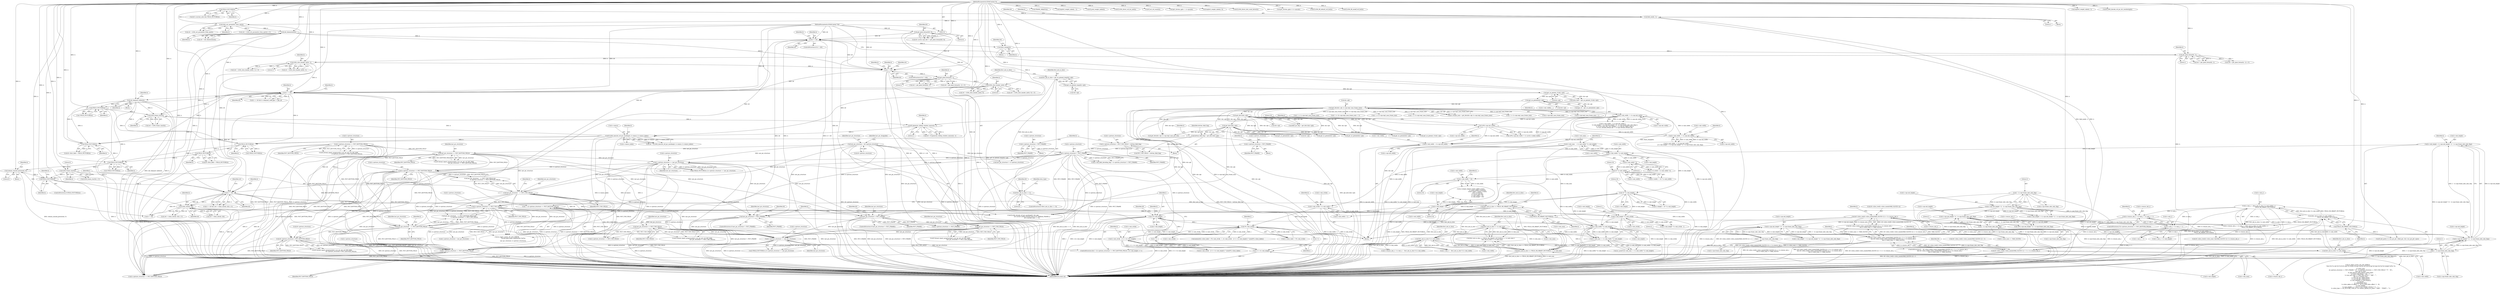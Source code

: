 digraph "0_FFmpeg_29ffeef5e73b8f41ff3a3f2242d356759c66f91f@array" {
"1002954" [label="(Call,h0->slice_row[h->slice_num&(MAX_SLICES-1)] <= h->resync_mb_y)"];
"1002936" [label="(Call,h0->slice_row[h->slice_num&(MAX_SLICES-1)] + 3 >= h->resync_mb_y)"];
"1002035" [label="(Call,h->resync_mb_y = h->mb_y = h->mb_y + 1)"];
"1002039" [label="(Call,h->mb_y = h->mb_y + 1)"];
"1002017" [label="(Call,h->mb_y = (first_mb_in_slice / h->mb_width) <<\n                               FIELD_OR_MBAFF_PICTURE(h))"];
"1002021" [label="(Call,(first_mb_in_slice / h->mb_width) <<\n                               FIELD_OR_MBAFF_PICTURE(h))"];
"1002022" [label="(Call,first_mb_in_slice / h->mb_width)"];
"1002008" [label="(Call,first_mb_in_slice % h->mb_width)"];
"1001986" [label="(Call,first_mb_in_slice >= h->mb_num)"];
"1001979" [label="(Call,first_mb_in_slice << FIELD_OR_MBAFF_PICTURE(h))"];
"1000174" [label="(Call,first_mb_in_slice == 0)"];
"1000166" [label="(Call,first_mb_in_slice = get_ue_golomb_long(&h->gb))"];
"1000168" [label="(Call,get_ue_golomb_long(&h->gb))"];
"1001981" [label="(Call,FIELD_OR_MBAFF_PICTURE(h))"];
"1001908" [label="(Call,h != h0)"];
"1001830" [label="(Call,FIELD_PICTURE(h))"];
"1001826" [label="(Call,release_unused_pictures(h, 0))"];
"1001805" [label="(Call,FIELD_PICTURE(h))"];
"1001800" [label="(Call,FIELD_PICTURE(h))"];
"1000991" [label="(Call,init_dequant_tables(h))"];
"1000977" [label="(Call,h == h0)"];
"1000909" [label="(Call,h264_slice_header_init(h, 1))"];
"1000874" [label="(Call,get_pixel_format(h, 1))"];
"1000868" [label="(Call,flush_change(h))"];
"1000851" [label="(Call,h != h0)"];
"1000735" [label="(Call,init_dimensions(h))"];
"1000495" [label="(Call,h264_set_parameter_from_sps(h))"];
"1000186" [label="(Call,field_end(h, 1))"];
"1000183" [label="(Call,FIELD_PICTURE(h))"];
"1000125" [label="(MethodParameterIn,H264Context *h)"];
"1000643" [label="(Call,get_pixel_format(h0, 0))"];
"1000126" [label="(MethodParameterIn,H264Context *h0)"];
"1000962" [label="(Call,h264_slice_header_init(h, 0))"];
"1000945" [label="(Call,get_pixel_format(h, 1))"];
"1000929" [label="(Call,h != h0)"];
"1001316" [label="(Call,FIELD_PICTURE(h))"];
"1001602" [label="(Call,ff_h264_execute_ref_pic_marking(h, h->mmco, h->mmco_index))"];
"1001583" [label="(Call,ff_generate_sliding_window_mmcos(h, 1))"];
"1001531" [label="(Call,h264_frame_start(h))"];
"1001749" [label="(Call,FIELD_PICTURE(h))"];
"1001732" [label="(Call,FIELD_PICTURE(h))"];
"1001813" [label="(Call,h264_frame_start(h))"];
"1001914" [label="(Call,clone_slice(h, h0))"];
"1001978" [label="(Call,first_mb_in_slice << FIELD_OR_MBAFF_PICTURE(h) >= h->mb_num)"];
"1001965" [label="(Call,h->mb_num == h->mb_width * h->mb_height)"];
"1000675" [label="(Call,h->mb_num    = h->mb_width * h->mb_height)"];
"1000679" [label="(Call,h->mb_width * h->mb_height)"];
"1000649" [label="(Call,h->mb_width  = h->sps.mb_width)"];
"1000610" [label="(Call,h->mb_width  != h->sps.mb_width)"];
"1000398" [label="(Call,h->mb_width  != h->sps.mb_width)"];
"1000541" [label="(Call,16*h->sps.mb_width)"];
"1000658" [label="(Call,h->mb_height = h->sps.mb_height * (2 - h->sps.frame_mbs_only_flag))"];
"1000662" [label="(Call,h->sps.mb_height * (2 - h->sps.frame_mbs_only_flag))"];
"1000623" [label="(Call,h->sps.mb_height * (2 - h->sps.frame_mbs_only_flag))"];
"1000557" [label="(Call,h->sps.mb_height * (2 - h->sps.frame_mbs_only_flag))"];
"1000412" [label="(Call,h->sps.mb_height * (2 - h->sps.frame_mbs_only_flag))"];
"1000418" [label="(Call,2 - h->sps.frame_mbs_only_flag)"];
"1000563" [label="(Call,2 - h->sps.frame_mbs_only_flag)"];
"1000629" [label="(Call,2 - h->sps.frame_mbs_only_flag)"];
"1000668" [label="(Call,2 - h->sps.frame_mbs_only_flag)"];
"1001969" [label="(Call,h->mb_width * h->mb_height)"];
"1001668" [label="(Call,h->mb_width  * 16)"];
"1000719" [label="(Call,16 * h->mb_width)"];
"1000699" [label="(Call,h->mb_width * 4)"];
"1000728" [label="(Call,16 * h->mb_height)"];
"1001841" [label="(Call,i<h->mb_height)"];
"1001846" [label="(Call,i++)"];
"1001853" [label="(Call,i*h->mb_stride)"];
"1001861" [label="(Call,h->mb_stride - (i+1==h->mb_height))"];
"1001865" [label="(Call,i+1==h->mb_height)"];
"1000686" [label="(Call,h->mb_stride = h->mb_width + 1)"];
"1001834" [label="(Call,i = (h->picture_structure == PICT_BOTTOM_FIELD))"];
"1001836" [label="(Call,h->picture_structure == PICT_BOTTOM_FIELD)"];
"1001387" [label="(Call,h->picture_structure == PICT_TOP_FIELD)"];
"1001115" [label="(Call,h->picture_structure != PICT_FRAME)"];
"1001043" [label="(Call,h->picture_structure = PICT_FRAME)"];
"1001097" [label="(Call,h->picture_structure = PICT_FRAME)"];
"1001088" [label="(Call,h->picture_structure = PICT_TOP_FIELD + bottom_field_flag)"];
"1001081" [label="(Call,bottom_field_flag = get_bits1(&h->gb))"];
"1001083" [label="(Call,get_bits1(&h->gb))"];
"1001073" [label="(Call,get_bits1(&h->gb))"];
"1000997" [label="(Call,get_bits(&h->gb, h->sps.log2_max_frame_num))"];
"1000300" [label="(Call,get_ue_golomb(&h->gb))"];
"1000230" [label="(Call,get_ue_golomb_31(&h->gb))"];
"1001318" [label="(Call,h->picture_structure == last_pic_structure)"];
"1001017" [label="(Call,last_pic_structure = h0->picture_structure)"];
"1001310" [label="(Call,last_pic_structure == PICT_BOTTOM_FIELD)"];
"1000218" [label="(Call,h->picture_structure == PICT_BOTTOM_FIELD)"];
"1001378" [label="(Call,h->picture_structure == PICT_BOTTOM_FIELD)"];
"1001375" [label="(Call,last_pic_structure   == PICT_TOP_FIELD)"];
"1001734" [label="(Call,h->picture_structure == last_pic_structure)"];
"1001337" [label="(Call,last_pic_structure == PICT_TOP_FIELD)"];
"1001325" [label="(Call,last_pic_structure != PICT_FRAME)"];
"1001384" [label="(Call,last_pic_structure   == PICT_BOTTOM_FIELD)"];
"1001354" [label="(Call,last_pic_structure != PICT_FRAME)"];
"1001366" [label="(Call,last_pic_structure == PICT_TOP_FIELD)"];
"1001772" [label="(Call,h0->picture_structure==PICT_BOTTOM_FIELD)"];
"1001673" [label="(Call,h->mb_height * 16)"];
"1001887" [label="(Call,h->mb_height * h->mb_stride)"];
"1002027" [label="(Call,FIELD_OR_MBAFF_PICTURE(h))"];
"1002013" [label="(Call,h->resync_mb_y = h->mb_y = (first_mb_in_slice / h->mb_width) <<\n                               FIELD_OR_MBAFF_PICTURE(h))"];
"1002953" [label="(Call,h0->slice_row[h->slice_num&(MAX_SLICES-1)] <= h->resync_mb_y\n        && h->slice_num >= MAX_SLICES)"];
"1002935" [label="(Call,h0->slice_row[h->slice_num&(MAX_SLICES-1)] + 3 >= h->resync_mb_y\n        && h0->slice_row[h->slice_num&(MAX_SLICES-1)] <= h->resync_mb_y\n        && h->slice_num >= MAX_SLICES)"];
"1001379" [label="(Call,h->picture_structure)"];
"1001583" [label="(Call,ff_generate_sliding_window_mmcos(h, 1))"];
"1000869" [label="(Identifier,h)"];
"1001840" [label="(Identifier,PICT_BOTTOM_FIELD)"];
"1001044" [label="(Call,h->picture_structure)"];
"1000176" [label="(Literal,0)"];
"1000558" [label="(Call,h->sps.mb_height)"];
"1000181" [label="(Identifier,h0)"];
"1000876" [label="(Literal,1)"];
"1001113" [label="(Identifier,h)"];
"1001984" [label="(Identifier,h)"];
"1002028" [label="(Identifier,h)"];
"1000997" [label="(Call,get_bits(&h->gb, h->sps.log2_max_frame_num))"];
"1000222" [label="(Identifier,PICT_BOTTOM_FIELD)"];
"1000857" [label="(Identifier,h)"];
"1001913" [label="(Identifier,ret)"];
"1002402" [label="(Call,ff_h264_decode_ref_pic_marking(h0, &h->gb,\n                                             !(h->avctx->active_thread_type & FF_THREAD_FRAME) ||\n                                             h0->current_slice == 0))"];
"1001764" [label="(Call,ff_thread_report_progress(&h0->cur_pic_ptr->tf, INT_MAX,\n                                              h0->picture_structure==PICT_BOTTOM_FIELD))"];
"1003305" [label="(Call,av_log(h->avctx, AV_LOG_DEBUG,\n               \"slice:%d %s mb:%d %c%s%s pps:%u frame:%d poc:%d/%d ref:%d/%d qp:%d loop:%d:%d:%d weight:%d%s %s\n\",\n               h->slice_num,\n               (h->picture_structure == PICT_FRAME ? \"F\" : h->picture_structure == PICT_TOP_FIELD ? \"T\" : \"B\"),\n               first_mb_in_slice,\n               av_get_picture_type_char(h->slice_type),\n               h->slice_type_fixed ? \" fix\" : \"\",\n               h->nal_unit_type == NAL_IDR_SLICE ? \" IDR\" : \"\",\n               pps_id, h->frame_num,\n               h->cur_pic_ptr->field_poc[0],\n               h->cur_pic_ptr->field_poc[1],\n               h->ref_count[0], h->ref_count[1],\n               h->qscale,\n               h->deblocking_filter,\n               h->slice_alpha_c0_offset / 2 - 26, h->slice_beta_offset / 2 - 26,\n               h->use_weight,\n               h->use_weight == 1 && h->use_weight_chroma ? \"c\" : \"\",\n               h->slice_type == AV_PICTURE_TYPE_B ? (h->direct_spatial_mv_pred ? \"SPAT\" : \"TEMP\") : \"\"))"];
"1000126" [label="(MethodParameterIn,H264Context *h0)"];
"1001632" [label="(Call,av_image_copy(h->short_ref[0]->f.data,\n                                  h->short_ref[0]->f.linesize,\n                                  (const uint8_t **)prev->f.data,\n                                  prev->f.linesize,\n                                  h->avctx->pix_fmt,\n                                  h->mb_width  * 16,\n                                  h->mb_height * 16))"];
"1000944" [label="(Identifier,ret)"];
"1001324" [label="(ControlStructure,if (last_pic_structure != PICT_FRAME))"];
"1000720" [label="(Literal,16)"];
"1000998" [label="(Call,&h->gb)"];
"1000690" [label="(Call,h->mb_width + 1)"];
"1001375" [label="(Call,last_pic_structure   == PICT_TOP_FIELD)"];
"1001749" [label="(Call,FIELD_PICTURE(h))"];
"1001772" [label="(Call,h0->picture_structure==PICT_BOTTOM_FIELD)"];
"1001384" [label="(Call,last_pic_structure   == PICT_BOTTOM_FIELD)"];
"1002835" [label="(Call,h != h0)"];
"1001337" [label="(Call,last_pic_structure == PICT_TOP_FIELD)"];
"1001835" [label="(Identifier,i)"];
"1000733" [label="(Call,ret = init_dimensions(h))"];
"1000191" [label="(Identifier,h0)"];
"1000849" [label="(Block,)"];
"1001806" [label="(Identifier,h)"];
"1002036" [label="(Call,h->resync_mb_y)"];
"1001312" [label="(Identifier,PICT_BOTTOM_FIELD)"];
"1000663" [label="(Call,h->sps.mb_height)"];
"1002010" [label="(Call,h->mb_width)"];
"1002000" [label="(Call,h->resync_mb_x = h->mb_x =  first_mb_in_slice % h->mb_width)"];
"1001965" [label="(Call,h->mb_num == h->mb_width * h->mb_height)"];
"1001853" [label="(Call,i*h->mb_stride)"];
"1001738" [label="(Identifier,last_pic_structure)"];
"1001101" [label="(Identifier,PICT_FRAME)"];
"1000218" [label="(Call,h->picture_structure == PICT_BOTTOM_FIELD)"];
"1000735" [label="(Call,init_dimensions(h))"];
"1001547" [label="(Call,1 << h->sps.log2_max_frame_num)"];
"1000645" [label="(Literal,0)"];
"1000629" [label="(Call,2 - h->sps.frame_mbs_only_flag)"];
"1000976" [label="(Call,h == h0 && h->dequant_coeff_pps != pps_id)"];
"1001383" [label="(Call,last_pic_structure   == PICT_BOTTOM_FIELD &&\n                           h->picture_structure == PICT_TOP_FIELD)"];
"1000420" [label="(Call,h->sps.frame_mbs_only_flag)"];
"1000993" [label="(Call,h->frame_num = get_bits(&h->gb, h->sps.log2_max_frame_num))"];
"1001317" [label="(Identifier,h)"];
"1001326" [label="(Identifier,last_pic_structure)"];
"1002493" [label="(Call,get_ue_golomb_31(&h->gb))"];
"1000184" [label="(Identifier,h)"];
"1001910" [label="(Identifier,h0)"];
"1000852" [label="(Identifier,h)"];
"1000643" [label="(Call,get_pixel_format(h0, 0))"];
"1000631" [label="(Call,h->sps.frame_mbs_only_flag)"];
"1000910" [label="(Identifier,h)"];
"1002035" [label="(Call,h->resync_mb_y = h->mb_y = h->mb_y + 1)"];
"1002437" [label="(Call,FRAME_MBAFF(h))"];
"1002023" [label="(Identifier,first_mb_in_slice)"];
"1001366" [label="(Call,last_pic_structure == PICT_TOP_FIELD)"];
"1001908" [label="(Call,h != h0)"];
"1000185" [label="(Block,)"];
"1000677" [label="(Identifier,h)"];
"1000963" [label="(Identifier,h)"];
"1000541" [label="(Call,16*h->sps.mb_width)"];
"1001675" [label="(Identifier,h)"];
"1000610" [label="(Call,h->mb_width  != h->sps.mb_width)"];
"1001851" [label="(Identifier,h)"];
"1001316" [label="(Call,FIELD_PICTURE(h))"];
"1001428" [label="(Call,h->picture_structure = last_pic_structure)"];
"1000298" [label="(Call,pps_id = get_ue_golomb(&h->gb))"];
"1001966" [label="(Call,h->mb_num)"];
"1000991" [label="(Call,init_dequant_tables(h))"];
"1000550" [label="(Identifier,h)"];
"1001825" [label="(Block,)"];
"1000907" [label="(Call,ret = h264_slice_header_init(h, 1))"];
"1001529" [label="(Call,ret = h264_frame_start(h))"];
"1001377" [label="(Identifier,PICT_TOP_FIELD)"];
"1001750" [label="(Identifier,h)"];
"1000679" [label="(Call,h->mb_width * h->mb_height)"];
"1002360" [label="(Call,implicit_weight_table(h, -1))"];
"1000669" [label="(Literal,2)"];
"1001600" [label="(Call,ret = ff_h264_execute_ref_pic_marking(h, h->mmco, h->mmco_index))"];
"1001836" [label="(Call,h->picture_structure == PICT_BOTTOM_FIELD)"];
"1001470" [label="(Call,1 << h->sps.log2_max_frame_num)"];
"1001983" [label="(Call,h->mb_num)"];
"1000697" [label="(Identifier,h)"];
"1001843" [label="(Call,h->mb_height)"];
"1000167" [label="(Identifier,first_mb_in_slice)"];
"1002049" [label="(Call,h->mb_y < h->mb_height)"];
"1002950" [label="(Call,h->resync_mb_y)"];
"1002022" [label="(Call,first_mb_in_slice / h->mb_width)"];
"1000931" [label="(Identifier,h0)"];
"1001391" [label="(Identifier,PICT_TOP_FIELD)"];
"1001354" [label="(Call,last_pic_structure != PICT_FRAME)"];
"1000219" [label="(Call,h->picture_structure)"];
"1001355" [label="(Identifier,last_pic_structure)"];
"1000397" [label="(Call,h->mb_width  != h->sps.mb_width ||\n            h->mb_height != h->sps.mb_height * (2 - h->sps.frame_mbs_only_flag) ||\n            h->avctx->bits_per_raw_sample != h->sps.bit_depth_luma ||\n            h->cur_chroma_format_idc != h->sps.chroma_format_idc)"];
"1002017" [label="(Call,h->mb_y = (first_mb_in_slice / h->mb_width) <<\n                               FIELD_OR_MBAFF_PICTURE(h))"];
"1001098" [label="(Call,h->picture_structure)"];
"1002014" [label="(Call,h->resync_mb_y)"];
"1001865" [label="(Call,i+1==h->mb_height)"];
"1001887" [label="(Call,h->mb_height * h->mb_stride)"];
"1002342" [label="(Call,ff_pred_weight_table(h))"];
"1001080" [label="(Block,)"];
"1001129" [label="(Call,last_pic_structure != h->picture_structure)"];
"1000736" [label="(Identifier,h)"];
"1001019" [label="(Call,h0->picture_structure)"];
"1000492" [label="(Call,(ret = h264_set_parameter_from_sps(h)) < 0)"];
"1001814" [label="(Identifier,h)"];
"1001969" [label="(Call,h->mb_width * h->mb_height)"];
"1000496" [label="(Identifier,h)"];
"1002040" [label="(Call,h->mb_y)"];
"1001854" [label="(Identifier,i)"];
"1001735" [label="(Call,h->picture_structure)"];
"1000623" [label="(Call,h->sps.mb_height * (2 - h->sps.frame_mbs_only_flag))"];
"1002057" [label="(Call,h->picture_structure == PICT_FRAME)"];
"1000168" [label="(Call,get_ue_golomb_long(&h->gb))"];
"1001368" [label="(Identifier,PICT_TOP_FIELD)"];
"1001848" [label="(Call,memset(h->slice_table + i*h->mb_stride, -1, (h->mb_stride - (i+1==h->mb_height)) * sizeof(*h->slice_table)))"];
"1001860" [label="(Call,(h->mb_stride - (i+1==h->mb_height)) * sizeof(*h->slice_table))"];
"1001367" [label="(Identifier,last_pic_structure)"];
"1000644" [label="(Identifier,h0)"];
"1001074" [label="(Call,&h->gb)"];
"1000985" [label="(Block,)"];
"1000959" [label="(Call,(ret = h264_slice_header_init(h, 0)) < 0)"];
"1001023" [label="(Identifier,last_pic_droppable)"];
"1002936" [label="(Call,h0->slice_row[h->slice_num&(MAX_SLICES-1)] + 3 >= h->resync_mb_y)"];
"1000668" [label="(Call,2 - h->sps.frame_mbs_only_flag)"];
"1001388" [label="(Call,h->picture_structure)"];
"1001356" [label="(Identifier,PICT_FRAME)"];
"1002476" [label="(Call,ff_h264_direct_ref_list_init(h))"];
"1000614" [label="(Call,h->sps.mb_width)"];
"1001092" [label="(Call,PICT_TOP_FIELD + bottom_field_flag)"];
"1001002" [label="(Call,h->sps.log2_max_frame_num)"];
"1000729" [label="(Literal,16)"];
"1000611" [label="(Call,h->mb_width)"];
"1000911" [label="(Literal,1)"];
"1001358" [label="(Call,ff_thread_report_progress(&h0->cur_pic_ptr->tf, INT_MAX,\n                                                   last_pic_structure == PICT_TOP_FIELD))"];
"1001855" [label="(Call,h->mb_stride)"];
"1001604" [label="(Call,h->mmco)"];
"1000853" [label="(Identifier,h0)"];
"1000943" [label="(Call,ret = get_pixel_format(h, 1))"];
"1002977" [label="(Identifier,h)"];
"1001310" [label="(Call,last_pic_structure == PICT_BOTTOM_FIELD)"];
"1001888" [label="(Call,h->mb_height)"];
"1000874" [label="(Call,get_pixel_format(h, 1))"];
"1001730" [label="(Call,!FIELD_PICTURE(h) || h->picture_structure == last_pic_structure)"];
"1001374" [label="(Call,last_pic_structure   == PICT_TOP_FIELD &&\n                           h->picture_structure == PICT_BOTTOM_FIELD)"];
"1001731" [label="(Call,!FIELD_PICTURE(h))"];
"1002051" [label="(Identifier,h)"];
"1000977" [label="(Call,h == h0)"];
"1001089" [label="(Call,h->picture_structure)"];
"1000410" [label="(Identifier,h)"];
"1001083" [label="(Call,get_bits1(&h->gb))"];
"1001315" [label="(Call,!FIELD_PICTURE(h))"];
"1000715" [label="(Call,h->width  = 16 * h->mb_width)"];
"1002955" [label="(Call,h0->slice_row[h->slice_num&(MAX_SLICES-1)])"];
"1000166" [label="(Call,first_mb_in_slice = get_ue_golomb_long(&h->gb))"];
"1001325" [label="(Call,last_pic_structure != PICT_FRAME)"];
"1001801" [label="(Identifier,h)"];
"1002239" [label="(Call,get_ue_golomb(&h->gb))"];
"1001987" [label="(Identifier,first_mb_in_slice)"];
"1000300" [label="(Call,get_ue_golomb(&h->gb))"];
"1001988" [label="(Call,h->mb_num)"];
"1000960" [label="(Call,ret = h264_slice_header_init(h, 0))"];
"1001964" [label="(Call,av_assert1(h->mb_num == h->mb_width * h->mb_height))"];
"1001378" [label="(Call,h->picture_structure == PICT_BOTTOM_FIELD)"];
"1000719" [label="(Call,16 * h->mb_width)"];
"1001812" [label="(Call,h264_frame_start(h) < 0)"];
"1002039" [label="(Call,h->mb_y = h->mb_y + 1)"];
"1000179" [label="(Call,h0->current_slice && FIELD_PICTURE(h))"];
"1000670" [label="(Call,h->sps.frame_mbs_only_flag)"];
"1001607" [label="(Call,h->mmco_index)"];
"1000402" [label="(Call,h->sps.mb_width)"];
"1001815" [label="(Literal,0)"];
"1000979" [label="(Identifier,h0)"];
"1001970" [label="(Call,h->mb_width)"];
"1000609" [label="(Call,h->mb_width  != h->sps.mb_width\n                     || h->mb_height != h->sps.mb_height * (2 - h->sps.frame_mbs_only_flag))"];
"1001669" [label="(Call,h->mb_width)"];
"1001380" [label="(Identifier,h)"];
"1000174" [label="(Call,first_mb_in_slice == 0)"];
"1000660" [label="(Identifier,h)"];
"1001842" [label="(Identifier,i)"];
"1002030" [label="(Call,h->picture_structure == PICT_BOTTOM_FIELD)"];
"1002935" [label="(Call,h0->slice_row[h->slice_num&(MAX_SLICES-1)] + 3 >= h->resync_mb_y\n        && h0->slice_row[h->slice_num&(MAX_SLICES-1)] <= h->resync_mb_y\n        && h->slice_num >= MAX_SLICES)"];
"1000680" [label="(Call,h->mb_width)"];
"1001531" [label="(Call,h264_frame_start(h))"];
"1001826" [label="(Call,release_unused_pictures(h, 0))"];
"1000173" [label="(ControlStructure,if (first_mb_in_slice == 0))"];
"1001096" [label="(Block,)"];
"1001532" [label="(Identifier,h)"];
"1002246" [label="(Call,ff_set_ref_count(h))"];
"1001444" [label="(Identifier,h)"];
"1000964" [label="(Literal,0)"];
"1002954" [label="(Call,h0->slice_row[h->slice_num&(MAX_SLICES-1)] <= h->resync_mb_y)"];
"1001090" [label="(Identifier,h)"];
"1001830" [label="(Call,FIELD_PICTURE(h))"];
"1001907" [label="(Call,h != h0 && (ret = clone_slice(h, h0)) < 0)"];
"1002581" [label="(Call,get_chroma_qp(h, 1, h->qscale))"];
"1000649" [label="(Call,h->mb_width  = h->sps.mb_width)"];
"1000659" [label="(Call,h->mb_height)"];
"1002100" [label="(Call,h->sps.log2_max_frame_num + 1)"];
"1000868" [label="(Call,flush_change(h))"];
"1000945" [label="(Call,get_pixel_format(h, 1))"];
"1000543" [label="(Call,h->sps.mb_width)"];
"1002043" [label="(Call,h->mb_y + 1)"];
"1002457" [label="(Call,implicit_weight_table(h, 0))"];
"1001875" [label="(Identifier,h)"];
"1002966" [label="(Call,h->resync_mb_y)"];
"1001804" [label="(Call,!FIELD_PICTURE(h))"];
"1001104" [label="(Identifier,h)"];
"1002474" [label="(Call,ff_h264_direct_dist_scale_factor(h))"];
"1000188" [label="(Literal,1)"];
"1001674" [label="(Call,h->mb_height)"];
"1002216" [label="(Call,ff_init_poc(h, h->cur_pic_ptr->field_poc, &h->cur_pic_ptr->poc))"];
"1002018" [label="(Call,h->mb_y)"];
"1002934" [label="(ControlStructure,if (   h0->slice_row[h->slice_num&(MAX_SLICES-1)] + 3 >= h->resync_mb_y\n        && h0->slice_row[h->slice_num&(MAX_SLICES-1)] <= h->resync_mb_y\n        && h->slice_num >= MAX_SLICES))"];
"1001115" [label="(Call,h->picture_structure != PICT_FRAME)"];
"1000728" [label="(Call,16 * h->mb_height)"];
"1002029" [label="(ControlStructure,if (h->picture_structure == PICT_BOTTOM_FIELD))"];
"1000909" [label="(Call,h264_slice_header_init(h, 1))"];
"1001111" [label="(Call,h->mb_field_decoding_flag = h->picture_structure != PICT_FRAME)"];
"1002529" [label="(Call,get_se_golomb(&h->gb))"];
"1001894" [label="(Literal,1)"];
"1001800" [label="(Call,FIELD_PICTURE(h))"];
"1001382" [label="(Identifier,PICT_BOTTOM_FIELD)"];
"1001393" [label="(Call,av_log(h->avctx, AV_LOG_ERROR,\n                               \"Invalid field mode combination %d/%d\n\",\n                               last_pic_structure, h->picture_structure))"];
"1002024" [label="(Call,h->mb_width)"];
"1001813" [label="(Call,h264_frame_start(h))"];
"1001831" [label="(Identifier,h)"];
"1001978" [label="(Call,first_mb_in_slice << FIELD_OR_MBAFF_PICTURE(h) >= h->mb_num)"];
"1001734" [label="(Call,h->picture_structure == last_pic_structure)"];
"1002009" [label="(Identifier,first_mb_in_slice)"];
"1000929" [label="(Call,h != h0)"];
"1001329" [label="(Call,ff_thread_report_progress(&h0->cur_pic_ptr->tf, INT_MAX,\n                                               last_pic_structure == PICT_TOP_FIELD))"];
"1002027" [label="(Call,FIELD_OR_MBAFF_PICTURE(h))"];
"1000650" [label="(Call,h->mb_width)"];
"1000555" [label="(Call,16*h->sps.mb_height * (2 - h->sps.frame_mbs_only_flag))"];
"1002569" [label="(Call,get_chroma_qp(h, 0, h->qscale))"];
"1000228" [label="(Call,slice_type = get_ue_golomb_31(&h->gb))"];
"1000418" [label="(Call,2 - h->sps.frame_mbs_only_flag)"];
"1000557" [label="(Call,h->sps.mb_height * (2 - h->sps.frame_mbs_only_flag))"];
"1003322" [label="(Call,h->picture_structure == PICT_TOP_FIELD)"];
"1001776" [label="(Identifier,PICT_BOTTOM_FIELD)"];
"1001973" [label="(Call,h->mb_height)"];
"1000872" [label="(Call,ret = get_pixel_format(h, 1))"];
"1001915" [label="(Identifier,h)"];
"1002969" [label="(Call,h->slice_num >= MAX_SLICES)"];
"1000935" [label="(Identifier,h)"];
"1000686" [label="(Call,h->mb_stride = h->mb_width + 1)"];
"1001829" [label="(ControlStructure,if (FIELD_PICTURE(h)))"];
"1000662" [label="(Call,h->sps.mb_height * (2 - h->sps.frame_mbs_only_flag))"];
"1001581" [label="(Call,ret = ff_generate_sliding_window_mmcos(h, 1))"];
"1001773" [label="(Call,h0->picture_structure)"];
"1000229" [label="(Identifier,slice_type)"];
"1002283" [label="(Call,ff_h264_fill_default_ref_list(h))"];
"1001311" [label="(Identifier,last_pic_structure)"];
"1000398" [label="(Call,h->mb_width  != h->sps.mb_width)"];
"1002013" [label="(Call,h->resync_mb_y = h->mb_y = (first_mb_in_slice / h->mb_width) <<\n                               FIELD_OR_MBAFF_PICTURE(h))"];
"1001846" [label="(Call,i++)"];
"1000947" [label="(Literal,1)"];
"1000301" [label="(Call,&h->gb)"];
"1001732" [label="(Call,FIELD_PICTURE(h))"];
"1002440" [label="(Call,ff_h264_fill_mbaff_ref_list(h))"];
"1000413" [label="(Call,h->sps.mb_height)"];
"1001828" [label="(Literal,0)"];
"1001982" [label="(Identifier,h)"];
"1002032" [label="(Identifier,h)"];
"1000495" [label="(Call,h264_set_parameter_from_sps(h))"];
"1000183" [label="(Call,FIELD_PICTURE(h))"];
"1002917" [label="(Call,h0->slice_row[(h->slice_num-1)&(MAX_SLICES-1)]= h->resync_mb_y)"];
"1000399" [label="(Call,h->mb_width)"];
"1001047" [label="(Identifier,PICT_FRAME)"];
"1001841" [label="(Call,i<h->mb_height)"];
"1001866" [label="(Call,i+1)"];
"1003426" [label="(MethodReturn,static int)"];
"1001881" [label="(Identifier,h)"];
"1000493" [label="(Call,ret = h264_set_parameter_from_sps(h))"];
"1001208" [label="(Call,1 << h->sps.log2_max_frame_num)"];
"1000210" [label="(Call,ff_thread_report_progress(&h->cur_pic_ptr->tf, INT_MAX,\n                                          h->picture_structure == PICT_BOTTOM_FIELD))"];
"1000540" [label="(Call,16*h->sps.mb_width != h->avctx->coded_width)"];
"1000127" [label="(Block,)"];
"1001339" [label="(Identifier,PICT_TOP_FIELD)"];
"1001891" [label="(Call,h->mb_stride)"];
"1000875" [label="(Identifier,h)"];
"1001018" [label="(Identifier,last_pic_structure)"];
"1001042" [label="(Block,)"];
"1000564" [label="(Literal,2)"];
"1002008" [label="(Call,first_mb_in_slice % h->mb_width)"];
"1000906" [label="(Call,(ret = h264_slice_header_init(h, 1)) < 0)"];
"1000637" [label="(Call,h0->avctx->pix_fmt != get_pixel_format(h0, 0))"];
"1001986" [label="(Call,first_mb_in_slice >= h->mb_num)"];
"1001909" [label="(Identifier,h)"];
"1001980" [label="(Identifier,first_mb_in_slice)"];
"1000563" [label="(Call,2 - h->sps.frame_mbs_only_flag)"];
"1001602" [label="(Call,ff_h264_execute_ref_pic_marking(h, h->mmco, h->mmco_index))"];
"1001805" [label="(Call,FIELD_PICTURE(h))"];
"1000721" [label="(Call,h->mb_width)"];
"1002004" [label="(Call,h->mb_x =  first_mb_in_slice % h->mb_width)"];
"1001902" [label="(Identifier,h0)"];
"1000653" [label="(Call,h->sps.mb_width)"];
"1001914" [label="(Call,clone_slice(h, h0))"];
"1000724" [label="(Call,h->height = 16 * h->mb_height)"];
"1000175" [label="(Identifier,first_mb_in_slice)"];
"1000624" [label="(Call,h->sps.mb_height)"];
"1000419" [label="(Literal,2)"];
"1000730" [label="(Call,h->mb_height)"];
"1002460" [label="(Call,implicit_weight_table(h, 1))"];
"1001389" [label="(Identifier,h)"];
"1000942" [label="(Call,(ret = get_pixel_format(h, 1)) < 0)"];
"1001796" [label="(Call,h0->first_field = FIELD_PICTURE(h))"];
"1000700" [label="(Call,h->mb_width)"];
"1000851" [label="(Call,h != h0)"];
"1002971" [label="(Identifier,h)"];
"1001081" [label="(Call,bottom_field_flag = get_bits1(&h->gb))"];
"1000683" [label="(Call,h->mb_height)"];
"1002953" [label="(Call,h0->slice_row[h->slice_num&(MAX_SLICES-1)] <= h->resync_mb_y\n        && h->slice_num >= MAX_SLICES)"];
"1001834" [label="(Call,i = (h->picture_structure == PICT_BOTTOM_FIELD))"];
"1001911" [label="(Call,(ret = clone_slice(h, h0)) < 0)"];
"1001318" [label="(Call,h->picture_structure == last_pic_structure)"];
"1001097" [label="(Call,h->picture_structure = PICT_FRAME)"];
"1000928" [label="(ControlStructure,if (h != h0))"];
"1001585" [label="(Literal,1)"];
"1000687" [label="(Call,h->mb_stride)"];
"1002131" [label="(Call,get_bits(&h->gb, h->sps.log2_max_poc_lsb))"];
"1000850" [label="(ControlStructure,if (h != h0))"];
"1000676" [label="(Call,h->mb_num)"];
"1001338" [label="(Identifier,last_pic_structure)"];
"1001849" [label="(Call,h->slice_table + i*h->mb_stride)"];
"1001861" [label="(Call,h->mb_stride - (i+1==h->mb_height))"];
"1001672" [label="(Literal,16)"];
"1002098" [label="(Call,1 << (h->sps.log2_max_frame_num + 1))"];
"1001327" [label="(Identifier,PICT_FRAME)"];
"1001386" [label="(Identifier,PICT_BOTTOM_FIELD)"];
"1002186" [label="(Call,get_se_golomb(&h->gb))"];
"1001912" [label="(Call,ret = clone_slice(h, h0))"];
"1001827" [label="(Identifier,h)"];
"1001387" [label="(Call,h->picture_structure == PICT_TOP_FIELD)"];
"1001677" [label="(Literal,16)"];
"1000619" [label="(Call,h->mb_height != h->sps.mb_height * (2 - h->sps.frame_mbs_only_flag))"];
"1001376" [label="(Identifier,last_pic_structure)"];
"1001043" [label="(Call,h->picture_structure = PICT_FRAME)"];
"1001353" [label="(ControlStructure,if (last_pic_structure != PICT_FRAME))"];
"1001088" [label="(Call,h->picture_structure = PICT_TOP_FIELD + bottom_field_flag)"];
"1001362" [label="(Identifier,h0)"];
"1002074" [label="(Call,1 << h->sps.log2_max_frame_num)"];
"1001314" [label="(Call,!FIELD_PICTURE(h) || h->picture_structure == last_pic_structure)"];
"1001869" [label="(Call,h->mb_height)"];
"1000978" [label="(Identifier,h)"];
"1000408" [label="(Call,h->mb_height != h->sps.mb_height * (2 - h->sps.frame_mbs_only_flag))"];
"1000688" [label="(Identifier,h)"];
"1000125" [label="(MethodParameterIn,H264Context *h)"];
"1001833" [label="(ControlStructure,for(i = (h->picture_structure == PICT_BOTTOM_FIELD); i<h->mb_height; i++))"];
"1000695" [label="(Call,h->b_stride = h->mb_width * 4)"];
"1001319" [label="(Call,h->picture_structure)"];
"1001847" [label="(Identifier,i)"];
"1000992" [label="(Identifier,h)"];
"1001977" [label="(Call,first_mb_in_slice << FIELD_OR_MBAFF_PICTURE(h) >= h->mb_num ||\n        first_mb_in_slice >= h->mb_num)"];
"1000230" [label="(Call,get_ue_golomb_31(&h->gb))"];
"1002957" [label="(Identifier,h0)"];
"1000703" [label="(Literal,4)"];
"1000187" [label="(Identifier,h)"];
"1001302" [label="(Call,ff_thread_report_progress(&h0->cur_pic_ptr->tf, INT_MAX,\n                                           last_pic_structure == PICT_BOTTOM_FIELD))"];
"1001981" [label="(Call,FIELD_OR_MBAFF_PICTURE(h))"];
"1001322" [label="(Identifier,last_pic_structure)"];
"1000675" [label="(Call,h->mb_num    = h->mb_width * h->mb_height)"];
"1001333" [label="(Identifier,h0)"];
"1000542" [label="(Literal,16)"];
"1000699" [label="(Call,h->mb_width * 4)"];
"1002987" [label="(Identifier,j)"];
"1001017" [label="(Call,last_pic_structure = h0->picture_structure)"];
"1000995" [label="(Identifier,h)"];
"1000946" [label="(Identifier,h)"];
"1000873" [label="(Identifier,ret)"];
"1001119" [label="(Identifier,PICT_FRAME)"];
"1000630" [label="(Literal,2)"];
"1001603" [label="(Identifier,h)"];
"1000962" [label="(Call,h264_slice_header_init(h, 0))"];
"1001084" [label="(Call,&h->gb)"];
"1000930" [label="(Identifier,h)"];
"1000186" [label="(Call,field_end(h, 1))"];
"1001837" [label="(Call,h->picture_structure)"];
"1001979" [label="(Call,first_mb_in_slice << FIELD_OR_MBAFF_PICTURE(h))"];
"1001071" [label="(Call,field_pic_flag = get_bits1(&h->gb))"];
"1000982" [label="(Identifier,h)"];
"1000871" [label="(Call,(ret = get_pixel_format(h, 1)) < 0)"];
"1001916" [label="(Identifier,h0)"];
"1000565" [label="(Call,h->sps.frame_mbs_only_flag)"];
"1001116" [label="(Call,h->picture_structure)"];
"1001733" [label="(Identifier,h)"];
"1002021" [label="(Call,(first_mb_in_slice / h->mb_width) <<\n                               FIELD_OR_MBAFF_PICTURE(h))"];
"1001862" [label="(Call,h->mb_stride)"];
"1002937" [label="(Call,h0->slice_row[h->slice_num&(MAX_SLICES-1)] + 3)"];
"1001082" [label="(Identifier,bottom_field_flag)"];
"1000231" [label="(Call,&h->gb)"];
"1000412" [label="(Call,h->sps.mb_height * (2 - h->sps.frame_mbs_only_flag))"];
"1000169" [label="(Call,&h->gb)"];
"1002294" [label="(Call,ff_h264_decode_ref_pic_list_reordering(h))"];
"1000658" [label="(Call,h->mb_height = h->sps.mb_height * (2 - h->sps.frame_mbs_only_flag))"];
"1001073" [label="(Call,get_bits1(&h->gb))"];
"1001385" [label="(Identifier,last_pic_structure)"];
"1001668" [label="(Call,h->mb_width  * 16)"];
"1001886" [label="(Call,h->mb_height * h->mb_stride - 1)"];
"1001745" [label="(Call,h0->first_field = FIELD_PICTURE(h))"];
"1000621" [label="(Identifier,h)"];
"1001584" [label="(Identifier,h)"];
"1002113" [label="(Call,get_ue_golomb(&h->gb))"];
"1001673" [label="(Call,h->mb_height * 16)"];
"1002954" -> "1002953"  [label="AST: "];
"1002954" -> "1002966"  [label="CFG: "];
"1002955" -> "1002954"  [label="AST: "];
"1002966" -> "1002954"  [label="AST: "];
"1002971" -> "1002954"  [label="CFG: "];
"1002953" -> "1002954"  [label="CFG: "];
"1002954" -> "1003426"  [label="DDG: h->resync_mb_y"];
"1002954" -> "1003426"  [label="DDG: h0->slice_row[h->slice_num&(MAX_SLICES-1)]"];
"1002954" -> "1002953"  [label="DDG: h0->slice_row[h->slice_num&(MAX_SLICES-1)]"];
"1002954" -> "1002953"  [label="DDG: h->resync_mb_y"];
"1002936" -> "1002954"  [label="DDG: h->resync_mb_y"];
"1002936" -> "1002935"  [label="AST: "];
"1002936" -> "1002950"  [label="CFG: "];
"1002937" -> "1002936"  [label="AST: "];
"1002950" -> "1002936"  [label="AST: "];
"1002957" -> "1002936"  [label="CFG: "];
"1002935" -> "1002936"  [label="CFG: "];
"1002936" -> "1003426"  [label="DDG: h->resync_mb_y"];
"1002936" -> "1003426"  [label="DDG: h0->slice_row[h->slice_num&(MAX_SLICES-1)] + 3"];
"1002936" -> "1002935"  [label="DDG: h0->slice_row[h->slice_num&(MAX_SLICES-1)] + 3"];
"1002936" -> "1002935"  [label="DDG: h->resync_mb_y"];
"1002035" -> "1002936"  [label="DDG: h->resync_mb_y"];
"1002013" -> "1002936"  [label="DDG: h->resync_mb_y"];
"1002035" -> "1002029"  [label="AST: "];
"1002035" -> "1002039"  [label="CFG: "];
"1002036" -> "1002035"  [label="AST: "];
"1002039" -> "1002035"  [label="AST: "];
"1002051" -> "1002035"  [label="CFG: "];
"1002035" -> "1003426"  [label="DDG: h->resync_mb_y"];
"1002039" -> "1002035"  [label="DDG: h->mb_y"];
"1002017" -> "1002035"  [label="DDG: h->mb_y"];
"1002035" -> "1002917"  [label="DDG: h->resync_mb_y"];
"1002039" -> "1002043"  [label="CFG: "];
"1002040" -> "1002039"  [label="AST: "];
"1002043" -> "1002039"  [label="AST: "];
"1002039" -> "1003426"  [label="DDG: h->mb_y + 1"];
"1002017" -> "1002039"  [label="DDG: h->mb_y"];
"1002039" -> "1002049"  [label="DDG: h->mb_y"];
"1002017" -> "1002013"  [label="AST: "];
"1002017" -> "1002021"  [label="CFG: "];
"1002018" -> "1002017"  [label="AST: "];
"1002021" -> "1002017"  [label="AST: "];
"1002013" -> "1002017"  [label="CFG: "];
"1002017" -> "1003426"  [label="DDG: (first_mb_in_slice / h->mb_width) <<\n                               FIELD_OR_MBAFF_PICTURE(h)"];
"1002017" -> "1002013"  [label="DDG: h->mb_y"];
"1002021" -> "1002017"  [label="DDG: first_mb_in_slice / h->mb_width"];
"1002021" -> "1002017"  [label="DDG: FIELD_OR_MBAFF_PICTURE(h)"];
"1002017" -> "1002043"  [label="DDG: h->mb_y"];
"1002017" -> "1002049"  [label="DDG: h->mb_y"];
"1002021" -> "1002027"  [label="CFG: "];
"1002022" -> "1002021"  [label="AST: "];
"1002027" -> "1002021"  [label="AST: "];
"1002021" -> "1003426"  [label="DDG: first_mb_in_slice / h->mb_width"];
"1002021" -> "1003426"  [label="DDG: FIELD_OR_MBAFF_PICTURE(h)"];
"1002021" -> "1002013"  [label="DDG: first_mb_in_slice / h->mb_width"];
"1002021" -> "1002013"  [label="DDG: FIELD_OR_MBAFF_PICTURE(h)"];
"1002022" -> "1002021"  [label="DDG: first_mb_in_slice"];
"1002022" -> "1002021"  [label="DDG: h->mb_width"];
"1002027" -> "1002021"  [label="DDG: h"];
"1002022" -> "1002024"  [label="CFG: "];
"1002023" -> "1002022"  [label="AST: "];
"1002024" -> "1002022"  [label="AST: "];
"1002028" -> "1002022"  [label="CFG: "];
"1002022" -> "1003426"  [label="DDG: first_mb_in_slice"];
"1002022" -> "1003426"  [label="DDG: h->mb_width"];
"1002008" -> "1002022"  [label="DDG: first_mb_in_slice"];
"1002008" -> "1002022"  [label="DDG: h->mb_width"];
"1002022" -> "1003305"  [label="DDG: first_mb_in_slice"];
"1002008" -> "1002004"  [label="AST: "];
"1002008" -> "1002010"  [label="CFG: "];
"1002009" -> "1002008"  [label="AST: "];
"1002010" -> "1002008"  [label="AST: "];
"1002004" -> "1002008"  [label="CFG: "];
"1002008" -> "1002000"  [label="DDG: first_mb_in_slice"];
"1002008" -> "1002000"  [label="DDG: h->mb_width"];
"1002008" -> "1002004"  [label="DDG: first_mb_in_slice"];
"1002008" -> "1002004"  [label="DDG: h->mb_width"];
"1001986" -> "1002008"  [label="DDG: first_mb_in_slice"];
"1001979" -> "1002008"  [label="DDG: first_mb_in_slice"];
"1001969" -> "1002008"  [label="DDG: h->mb_width"];
"1001986" -> "1001977"  [label="AST: "];
"1001986" -> "1001988"  [label="CFG: "];
"1001987" -> "1001986"  [label="AST: "];
"1001988" -> "1001986"  [label="AST: "];
"1001977" -> "1001986"  [label="CFG: "];
"1001986" -> "1003426"  [label="DDG: first_mb_in_slice"];
"1001986" -> "1003426"  [label="DDG: h->mb_num"];
"1001986" -> "1001977"  [label="DDG: first_mb_in_slice"];
"1001986" -> "1001977"  [label="DDG: h->mb_num"];
"1001979" -> "1001986"  [label="DDG: first_mb_in_slice"];
"1001978" -> "1001986"  [label="DDG: h->mb_num"];
"1001979" -> "1001978"  [label="AST: "];
"1001979" -> "1001981"  [label="CFG: "];
"1001980" -> "1001979"  [label="AST: "];
"1001981" -> "1001979"  [label="AST: "];
"1001984" -> "1001979"  [label="CFG: "];
"1001979" -> "1003426"  [label="DDG: first_mb_in_slice"];
"1001979" -> "1003426"  [label="DDG: FIELD_OR_MBAFF_PICTURE(h)"];
"1001979" -> "1001978"  [label="DDG: first_mb_in_slice"];
"1001979" -> "1001978"  [label="DDG: FIELD_OR_MBAFF_PICTURE(h)"];
"1000174" -> "1001979"  [label="DDG: first_mb_in_slice"];
"1001981" -> "1001979"  [label="DDG: h"];
"1000174" -> "1000173"  [label="AST: "];
"1000174" -> "1000176"  [label="CFG: "];
"1000175" -> "1000174"  [label="AST: "];
"1000176" -> "1000174"  [label="AST: "];
"1000181" -> "1000174"  [label="CFG: "];
"1000229" -> "1000174"  [label="CFG: "];
"1000174" -> "1003426"  [label="DDG: first_mb_in_slice == 0"];
"1000174" -> "1003426"  [label="DDG: first_mb_in_slice"];
"1000166" -> "1000174"  [label="DDG: first_mb_in_slice"];
"1000166" -> "1000127"  [label="AST: "];
"1000166" -> "1000168"  [label="CFG: "];
"1000167" -> "1000166"  [label="AST: "];
"1000168" -> "1000166"  [label="AST: "];
"1000175" -> "1000166"  [label="CFG: "];
"1000166" -> "1003426"  [label="DDG: get_ue_golomb_long(&h->gb)"];
"1000168" -> "1000166"  [label="DDG: &h->gb"];
"1000168" -> "1000169"  [label="CFG: "];
"1000169" -> "1000168"  [label="AST: "];
"1000168" -> "1000230"  [label="DDG: &h->gb"];
"1001981" -> "1001982"  [label="CFG: "];
"1001982" -> "1001981"  [label="AST: "];
"1001981" -> "1003426"  [label="DDG: h"];
"1001908" -> "1001981"  [label="DDG: h"];
"1001914" -> "1001981"  [label="DDG: h"];
"1000125" -> "1001981"  [label="DDG: h"];
"1001981" -> "1002027"  [label="DDG: h"];
"1001908" -> "1001907"  [label="AST: "];
"1001908" -> "1001910"  [label="CFG: "];
"1001909" -> "1001908"  [label="AST: "];
"1001910" -> "1001908"  [label="AST: "];
"1001913" -> "1001908"  [label="CFG: "];
"1001907" -> "1001908"  [label="CFG: "];
"1001908" -> "1003426"  [label="DDG: h"];
"1001908" -> "1003426"  [label="DDG: h0"];
"1001908" -> "1001907"  [label="DDG: h"];
"1001908" -> "1001907"  [label="DDG: h0"];
"1001830" -> "1001908"  [label="DDG: h"];
"1000991" -> "1001908"  [label="DDG: h"];
"1000977" -> "1001908"  [label="DDG: h"];
"1000977" -> "1001908"  [label="DDG: h0"];
"1000125" -> "1001908"  [label="DDG: h"];
"1000126" -> "1001908"  [label="DDG: h0"];
"1001908" -> "1001914"  [label="DDG: h"];
"1001908" -> "1001914"  [label="DDG: h0"];
"1001908" -> "1002402"  [label="DDG: h0"];
"1001908" -> "1002835"  [label="DDG: h0"];
"1001830" -> "1001829"  [label="AST: "];
"1001830" -> "1001831"  [label="CFG: "];
"1001831" -> "1001830"  [label="AST: "];
"1001835" -> "1001830"  [label="CFG: "];
"1001881" -> "1001830"  [label="CFG: "];
"1001830" -> "1003426"  [label="DDG: FIELD_PICTURE(h)"];
"1001826" -> "1001830"  [label="DDG: h"];
"1001813" -> "1001830"  [label="DDG: h"];
"1000125" -> "1001830"  [label="DDG: h"];
"1001826" -> "1001825"  [label="AST: "];
"1001826" -> "1001828"  [label="CFG: "];
"1001827" -> "1001826"  [label="AST: "];
"1001828" -> "1001826"  [label="AST: "];
"1001831" -> "1001826"  [label="CFG: "];
"1001826" -> "1003426"  [label="DDG: release_unused_pictures(h, 0)"];
"1001805" -> "1001826"  [label="DDG: h"];
"1000125" -> "1001826"  [label="DDG: h"];
"1001805" -> "1001804"  [label="AST: "];
"1001805" -> "1001806"  [label="CFG: "];
"1001806" -> "1001805"  [label="AST: "];
"1001804" -> "1001805"  [label="CFG: "];
"1001805" -> "1001804"  [label="DDG: h"];
"1001800" -> "1001805"  [label="DDG: h"];
"1001749" -> "1001805"  [label="DDG: h"];
"1001732" -> "1001805"  [label="DDG: h"];
"1000125" -> "1001805"  [label="DDG: h"];
"1001805" -> "1001813"  [label="DDG: h"];
"1001800" -> "1001796"  [label="AST: "];
"1001800" -> "1001801"  [label="CFG: "];
"1001801" -> "1001800"  [label="AST: "];
"1001796" -> "1001800"  [label="CFG: "];
"1001800" -> "1001796"  [label="DDG: h"];
"1000991" -> "1001800"  [label="DDG: h"];
"1001316" -> "1001800"  [label="DDG: h"];
"1001602" -> "1001800"  [label="DDG: h"];
"1000977" -> "1001800"  [label="DDG: h"];
"1000125" -> "1001800"  [label="DDG: h"];
"1000991" -> "1000985"  [label="AST: "];
"1000991" -> "1000992"  [label="CFG: "];
"1000992" -> "1000991"  [label="AST: "];
"1000995" -> "1000991"  [label="CFG: "];
"1000991" -> "1003426"  [label="DDG: init_dequant_tables(h)"];
"1000991" -> "1003426"  [label="DDG: h"];
"1000977" -> "1000991"  [label="DDG: h"];
"1000125" -> "1000991"  [label="DDG: h"];
"1000991" -> "1001316"  [label="DDG: h"];
"1000991" -> "1001531"  [label="DDG: h"];
"1000991" -> "1001732"  [label="DDG: h"];
"1000977" -> "1000976"  [label="AST: "];
"1000977" -> "1000979"  [label="CFG: "];
"1000978" -> "1000977"  [label="AST: "];
"1000979" -> "1000977"  [label="AST: "];
"1000982" -> "1000977"  [label="CFG: "];
"1000976" -> "1000977"  [label="CFG: "];
"1000977" -> "1003426"  [label="DDG: h0"];
"1000977" -> "1003426"  [label="DDG: h"];
"1000977" -> "1000976"  [label="DDG: h"];
"1000977" -> "1000976"  [label="DDG: h0"];
"1000909" -> "1000977"  [label="DDG: h"];
"1000962" -> "1000977"  [label="DDG: h"];
"1000735" -> "1000977"  [label="DDG: h"];
"1000125" -> "1000977"  [label="DDG: h"];
"1000929" -> "1000977"  [label="DDG: h0"];
"1000643" -> "1000977"  [label="DDG: h0"];
"1000851" -> "1000977"  [label="DDG: h0"];
"1000126" -> "1000977"  [label="DDG: h0"];
"1000977" -> "1001316"  [label="DDG: h"];
"1000977" -> "1001531"  [label="DDG: h"];
"1000977" -> "1001732"  [label="DDG: h"];
"1000909" -> "1000907"  [label="AST: "];
"1000909" -> "1000911"  [label="CFG: "];
"1000910" -> "1000909"  [label="AST: "];
"1000911" -> "1000909"  [label="AST: "];
"1000907" -> "1000909"  [label="CFG: "];
"1000909" -> "1003426"  [label="DDG: h"];
"1000909" -> "1000906"  [label="DDG: h"];
"1000909" -> "1000906"  [label="DDG: 1"];
"1000909" -> "1000907"  [label="DDG: h"];
"1000909" -> "1000907"  [label="DDG: 1"];
"1000874" -> "1000909"  [label="DDG: h"];
"1000125" -> "1000909"  [label="DDG: h"];
"1000909" -> "1000929"  [label="DDG: h"];
"1000874" -> "1000872"  [label="AST: "];
"1000874" -> "1000876"  [label="CFG: "];
"1000875" -> "1000874"  [label="AST: "];
"1000876" -> "1000874"  [label="AST: "];
"1000872" -> "1000874"  [label="CFG: "];
"1000874" -> "1003426"  [label="DDG: h"];
"1000874" -> "1000871"  [label="DDG: h"];
"1000874" -> "1000871"  [label="DDG: 1"];
"1000874" -> "1000872"  [label="DDG: h"];
"1000874" -> "1000872"  [label="DDG: 1"];
"1000868" -> "1000874"  [label="DDG: h"];
"1000125" -> "1000874"  [label="DDG: h"];
"1000868" -> "1000849"  [label="AST: "];
"1000868" -> "1000869"  [label="CFG: "];
"1000869" -> "1000868"  [label="AST: "];
"1000873" -> "1000868"  [label="CFG: "];
"1000868" -> "1003426"  [label="DDG: flush_change(h)"];
"1000851" -> "1000868"  [label="DDG: h"];
"1000125" -> "1000868"  [label="DDG: h"];
"1000851" -> "1000850"  [label="AST: "];
"1000851" -> "1000853"  [label="CFG: "];
"1000852" -> "1000851"  [label="AST: "];
"1000853" -> "1000851"  [label="AST: "];
"1000857" -> "1000851"  [label="CFG: "];
"1000869" -> "1000851"  [label="CFG: "];
"1000851" -> "1003426"  [label="DDG: h != h0"];
"1000851" -> "1003426"  [label="DDG: h0"];
"1000851" -> "1003426"  [label="DDG: h"];
"1000735" -> "1000851"  [label="DDG: h"];
"1000125" -> "1000851"  [label="DDG: h"];
"1000643" -> "1000851"  [label="DDG: h0"];
"1000126" -> "1000851"  [label="DDG: h0"];
"1000851" -> "1000929"  [label="DDG: h0"];
"1000735" -> "1000733"  [label="AST: "];
"1000735" -> "1000736"  [label="CFG: "];
"1000736" -> "1000735"  [label="AST: "];
"1000733" -> "1000735"  [label="CFG: "];
"1000735" -> "1003426"  [label="DDG: h"];
"1000735" -> "1000733"  [label="DDG: h"];
"1000495" -> "1000735"  [label="DDG: h"];
"1000125" -> "1000735"  [label="DDG: h"];
"1000735" -> "1000929"  [label="DDG: h"];
"1000495" -> "1000493"  [label="AST: "];
"1000495" -> "1000496"  [label="CFG: "];
"1000496" -> "1000495"  [label="AST: "];
"1000493" -> "1000495"  [label="CFG: "];
"1000495" -> "1003426"  [label="DDG: h"];
"1000495" -> "1000492"  [label="DDG: h"];
"1000495" -> "1000493"  [label="DDG: h"];
"1000186" -> "1000495"  [label="DDG: h"];
"1000183" -> "1000495"  [label="DDG: h"];
"1000125" -> "1000495"  [label="DDG: h"];
"1000186" -> "1000185"  [label="AST: "];
"1000186" -> "1000188"  [label="CFG: "];
"1000187" -> "1000186"  [label="AST: "];
"1000188" -> "1000186"  [label="AST: "];
"1000191" -> "1000186"  [label="CFG: "];
"1000186" -> "1003426"  [label="DDG: field_end(h, 1)"];
"1000186" -> "1003426"  [label="DDG: h"];
"1000183" -> "1000186"  [label="DDG: h"];
"1000125" -> "1000186"  [label="DDG: h"];
"1000183" -> "1000179"  [label="AST: "];
"1000183" -> "1000184"  [label="CFG: "];
"1000184" -> "1000183"  [label="AST: "];
"1000179" -> "1000183"  [label="CFG: "];
"1000183" -> "1003426"  [label="DDG: h"];
"1000183" -> "1000179"  [label="DDG: h"];
"1000125" -> "1000183"  [label="DDG: h"];
"1000125" -> "1000124"  [label="AST: "];
"1000125" -> "1003426"  [label="DDG: h"];
"1000125" -> "1000929"  [label="DDG: h"];
"1000125" -> "1000945"  [label="DDG: h"];
"1000125" -> "1000962"  [label="DDG: h"];
"1000125" -> "1001316"  [label="DDG: h"];
"1000125" -> "1001531"  [label="DDG: h"];
"1000125" -> "1001583"  [label="DDG: h"];
"1000125" -> "1001602"  [label="DDG: h"];
"1000125" -> "1001732"  [label="DDG: h"];
"1000125" -> "1001749"  [label="DDG: h"];
"1000125" -> "1001813"  [label="DDG: h"];
"1000125" -> "1001914"  [label="DDG: h"];
"1000125" -> "1002027"  [label="DDG: h"];
"1000125" -> "1002216"  [label="DDG: h"];
"1000125" -> "1002246"  [label="DDG: h"];
"1000125" -> "1002283"  [label="DDG: h"];
"1000125" -> "1002294"  [label="DDG: h"];
"1000125" -> "1002342"  [label="DDG: h"];
"1000125" -> "1002360"  [label="DDG: h"];
"1000125" -> "1002437"  [label="DDG: h"];
"1000125" -> "1002440"  [label="DDG: h"];
"1000125" -> "1002457"  [label="DDG: h"];
"1000125" -> "1002460"  [label="DDG: h"];
"1000125" -> "1002474"  [label="DDG: h"];
"1000125" -> "1002476"  [label="DDG: h"];
"1000125" -> "1002569"  [label="DDG: h"];
"1000125" -> "1002581"  [label="DDG: h"];
"1000125" -> "1002835"  [label="DDG: h"];
"1000643" -> "1000637"  [label="AST: "];
"1000643" -> "1000645"  [label="CFG: "];
"1000644" -> "1000643"  [label="AST: "];
"1000645" -> "1000643"  [label="AST: "];
"1000637" -> "1000643"  [label="CFG: "];
"1000643" -> "1003426"  [label="DDG: h0"];
"1000643" -> "1000637"  [label="DDG: h0"];
"1000643" -> "1000637"  [label="DDG: 0"];
"1000126" -> "1000643"  [label="DDG: h0"];
"1000643" -> "1000929"  [label="DDG: h0"];
"1000126" -> "1000124"  [label="AST: "];
"1000126" -> "1003426"  [label="DDG: h0"];
"1000126" -> "1000929"  [label="DDG: h0"];
"1000126" -> "1001914"  [label="DDG: h0"];
"1000126" -> "1002402"  [label="DDG: h0"];
"1000126" -> "1002835"  [label="DDG: h0"];
"1000962" -> "1000960"  [label="AST: "];
"1000962" -> "1000964"  [label="CFG: "];
"1000963" -> "1000962"  [label="AST: "];
"1000964" -> "1000962"  [label="AST: "];
"1000960" -> "1000962"  [label="CFG: "];
"1000962" -> "1003426"  [label="DDG: h"];
"1000962" -> "1000959"  [label="DDG: h"];
"1000962" -> "1000959"  [label="DDG: 0"];
"1000962" -> "1000960"  [label="DDG: h"];
"1000962" -> "1000960"  [label="DDG: 0"];
"1000945" -> "1000962"  [label="DDG: h"];
"1000945" -> "1000943"  [label="AST: "];
"1000945" -> "1000947"  [label="CFG: "];
"1000946" -> "1000945"  [label="AST: "];
"1000947" -> "1000945"  [label="AST: "];
"1000943" -> "1000945"  [label="CFG: "];
"1000945" -> "1003426"  [label="DDG: h"];
"1000945" -> "1000942"  [label="DDG: h"];
"1000945" -> "1000942"  [label="DDG: 1"];
"1000945" -> "1000943"  [label="DDG: h"];
"1000945" -> "1000943"  [label="DDG: 1"];
"1000929" -> "1000945"  [label="DDG: h"];
"1000929" -> "1000928"  [label="AST: "];
"1000929" -> "1000931"  [label="CFG: "];
"1000930" -> "1000929"  [label="AST: "];
"1000931" -> "1000929"  [label="AST: "];
"1000935" -> "1000929"  [label="CFG: "];
"1000944" -> "1000929"  [label="CFG: "];
"1000929" -> "1003426"  [label="DDG: h != h0"];
"1000929" -> "1003426"  [label="DDG: h"];
"1000929" -> "1003426"  [label="DDG: h0"];
"1001316" -> "1001315"  [label="AST: "];
"1001316" -> "1001317"  [label="CFG: "];
"1001317" -> "1001316"  [label="AST: "];
"1001315" -> "1001316"  [label="CFG: "];
"1001316" -> "1003426"  [label="DDG: h"];
"1001316" -> "1001315"  [label="DDG: h"];
"1001316" -> "1001531"  [label="DDG: h"];
"1001316" -> "1001732"  [label="DDG: h"];
"1001602" -> "1001600"  [label="AST: "];
"1001602" -> "1001607"  [label="CFG: "];
"1001603" -> "1001602"  [label="AST: "];
"1001604" -> "1001602"  [label="AST: "];
"1001607" -> "1001602"  [label="AST: "];
"1001600" -> "1001602"  [label="CFG: "];
"1001602" -> "1003426"  [label="DDG: h->mmco_index"];
"1001602" -> "1003426"  [label="DDG: h->mmco"];
"1001602" -> "1003426"  [label="DDG: h"];
"1001602" -> "1001531"  [label="DDG: h"];
"1001602" -> "1001600"  [label="DDG: h"];
"1001602" -> "1001600"  [label="DDG: h->mmco"];
"1001602" -> "1001600"  [label="DDG: h->mmco_index"];
"1001583" -> "1001602"  [label="DDG: h"];
"1001602" -> "1001732"  [label="DDG: h"];
"1001583" -> "1001581"  [label="AST: "];
"1001583" -> "1001585"  [label="CFG: "];
"1001584" -> "1001583"  [label="AST: "];
"1001585" -> "1001583"  [label="AST: "];
"1001581" -> "1001583"  [label="CFG: "];
"1001583" -> "1003426"  [label="DDG: h"];
"1001583" -> "1001581"  [label="DDG: h"];
"1001583" -> "1001581"  [label="DDG: 1"];
"1001531" -> "1001583"  [label="DDG: h"];
"1001531" -> "1001529"  [label="AST: "];
"1001531" -> "1001532"  [label="CFG: "];
"1001532" -> "1001531"  [label="AST: "];
"1001529" -> "1001531"  [label="CFG: "];
"1001531" -> "1003426"  [label="DDG: h"];
"1001531" -> "1001529"  [label="DDG: h"];
"1001749" -> "1001745"  [label="AST: "];
"1001749" -> "1001750"  [label="CFG: "];
"1001750" -> "1001749"  [label="AST: "];
"1001745" -> "1001749"  [label="CFG: "];
"1001749" -> "1001745"  [label="DDG: h"];
"1001732" -> "1001749"  [label="DDG: h"];
"1001732" -> "1001731"  [label="AST: "];
"1001732" -> "1001733"  [label="CFG: "];
"1001733" -> "1001732"  [label="AST: "];
"1001731" -> "1001732"  [label="CFG: "];
"1001732" -> "1001731"  [label="DDG: h"];
"1001813" -> "1001812"  [label="AST: "];
"1001813" -> "1001814"  [label="CFG: "];
"1001814" -> "1001813"  [label="AST: "];
"1001815" -> "1001813"  [label="CFG: "];
"1001813" -> "1003426"  [label="DDG: h"];
"1001813" -> "1001812"  [label="DDG: h"];
"1001914" -> "1001912"  [label="AST: "];
"1001914" -> "1001916"  [label="CFG: "];
"1001915" -> "1001914"  [label="AST: "];
"1001916" -> "1001914"  [label="AST: "];
"1001912" -> "1001914"  [label="CFG: "];
"1001914" -> "1003426"  [label="DDG: h0"];
"1001914" -> "1003426"  [label="DDG: h"];
"1001914" -> "1001911"  [label="DDG: h"];
"1001914" -> "1001911"  [label="DDG: h0"];
"1001914" -> "1001912"  [label="DDG: h"];
"1001914" -> "1001912"  [label="DDG: h0"];
"1001914" -> "1002402"  [label="DDG: h0"];
"1001914" -> "1002835"  [label="DDG: h0"];
"1001978" -> "1001977"  [label="AST: "];
"1001978" -> "1001983"  [label="CFG: "];
"1001983" -> "1001978"  [label="AST: "];
"1001987" -> "1001978"  [label="CFG: "];
"1001977" -> "1001978"  [label="CFG: "];
"1001978" -> "1003426"  [label="DDG: h->mb_num"];
"1001978" -> "1003426"  [label="DDG: first_mb_in_slice << FIELD_OR_MBAFF_PICTURE(h)"];
"1001978" -> "1001977"  [label="DDG: first_mb_in_slice << FIELD_OR_MBAFF_PICTURE(h)"];
"1001978" -> "1001977"  [label="DDG: h->mb_num"];
"1001965" -> "1001978"  [label="DDG: h->mb_num"];
"1001965" -> "1001964"  [label="AST: "];
"1001965" -> "1001969"  [label="CFG: "];
"1001966" -> "1001965"  [label="AST: "];
"1001969" -> "1001965"  [label="AST: "];
"1001964" -> "1001965"  [label="CFG: "];
"1001965" -> "1003426"  [label="DDG: h->mb_width * h->mb_height"];
"1001965" -> "1001964"  [label="DDG: h->mb_num"];
"1001965" -> "1001964"  [label="DDG: h->mb_width * h->mb_height"];
"1000675" -> "1001965"  [label="DDG: h->mb_num"];
"1001969" -> "1001965"  [label="DDG: h->mb_width"];
"1001969" -> "1001965"  [label="DDG: h->mb_height"];
"1000675" -> "1000127"  [label="AST: "];
"1000675" -> "1000679"  [label="CFG: "];
"1000676" -> "1000675"  [label="AST: "];
"1000679" -> "1000675"  [label="AST: "];
"1000688" -> "1000675"  [label="CFG: "];
"1000675" -> "1003426"  [label="DDG: h->mb_num"];
"1000675" -> "1003426"  [label="DDG: h->mb_width * h->mb_height"];
"1000679" -> "1000675"  [label="DDG: h->mb_width"];
"1000679" -> "1000675"  [label="DDG: h->mb_height"];
"1000679" -> "1000683"  [label="CFG: "];
"1000680" -> "1000679"  [label="AST: "];
"1000683" -> "1000679"  [label="AST: "];
"1000649" -> "1000679"  [label="DDG: h->mb_width"];
"1000658" -> "1000679"  [label="DDG: h->mb_height"];
"1000679" -> "1000686"  [label="DDG: h->mb_width"];
"1000679" -> "1000690"  [label="DDG: h->mb_width"];
"1000679" -> "1000699"  [label="DDG: h->mb_width"];
"1000679" -> "1000728"  [label="DDG: h->mb_height"];
"1000649" -> "1000127"  [label="AST: "];
"1000649" -> "1000653"  [label="CFG: "];
"1000650" -> "1000649"  [label="AST: "];
"1000653" -> "1000649"  [label="AST: "];
"1000660" -> "1000649"  [label="CFG: "];
"1000649" -> "1003426"  [label="DDG: h->sps.mb_width"];
"1000610" -> "1000649"  [label="DDG: h->sps.mb_width"];
"1000398" -> "1000649"  [label="DDG: h->sps.mb_width"];
"1000541" -> "1000649"  [label="DDG: h->sps.mb_width"];
"1000610" -> "1000609"  [label="AST: "];
"1000610" -> "1000614"  [label="CFG: "];
"1000611" -> "1000610"  [label="AST: "];
"1000614" -> "1000610"  [label="AST: "];
"1000621" -> "1000610"  [label="CFG: "];
"1000609" -> "1000610"  [label="CFG: "];
"1000610" -> "1000609"  [label="DDG: h->mb_width"];
"1000610" -> "1000609"  [label="DDG: h->sps.mb_width"];
"1000398" -> "1000610"  [label="DDG: h->mb_width"];
"1000541" -> "1000610"  [label="DDG: h->sps.mb_width"];
"1000398" -> "1000397"  [label="AST: "];
"1000398" -> "1000402"  [label="CFG: "];
"1000399" -> "1000398"  [label="AST: "];
"1000402" -> "1000398"  [label="AST: "];
"1000410" -> "1000398"  [label="CFG: "];
"1000397" -> "1000398"  [label="CFG: "];
"1000398" -> "1003426"  [label="DDG: h->sps.mb_width"];
"1000398" -> "1003426"  [label="DDG: h->mb_width"];
"1000398" -> "1000397"  [label="DDG: h->mb_width"];
"1000398" -> "1000397"  [label="DDG: h->sps.mb_width"];
"1000398" -> "1000541"  [label="DDG: h->sps.mb_width"];
"1000541" -> "1000540"  [label="AST: "];
"1000541" -> "1000543"  [label="CFG: "];
"1000542" -> "1000541"  [label="AST: "];
"1000543" -> "1000541"  [label="AST: "];
"1000550" -> "1000541"  [label="CFG: "];
"1000541" -> "1000540"  [label="DDG: 16"];
"1000541" -> "1000540"  [label="DDG: h->sps.mb_width"];
"1000658" -> "1000127"  [label="AST: "];
"1000658" -> "1000662"  [label="CFG: "];
"1000659" -> "1000658"  [label="AST: "];
"1000662" -> "1000658"  [label="AST: "];
"1000677" -> "1000658"  [label="CFG: "];
"1000658" -> "1003426"  [label="DDG: h->sps.mb_height * (2 - h->sps.frame_mbs_only_flag)"];
"1000662" -> "1000658"  [label="DDG: h->sps.mb_height"];
"1000662" -> "1000658"  [label="DDG: 2 - h->sps.frame_mbs_only_flag"];
"1000662" -> "1000668"  [label="CFG: "];
"1000663" -> "1000662"  [label="AST: "];
"1000668" -> "1000662"  [label="AST: "];
"1000662" -> "1003426"  [label="DDG: h->sps.mb_height"];
"1000662" -> "1003426"  [label="DDG: 2 - h->sps.frame_mbs_only_flag"];
"1000623" -> "1000662"  [label="DDG: h->sps.mb_height"];
"1000557" -> "1000662"  [label="DDG: h->sps.mb_height"];
"1000412" -> "1000662"  [label="DDG: h->sps.mb_height"];
"1000668" -> "1000662"  [label="DDG: 2"];
"1000668" -> "1000662"  [label="DDG: h->sps.frame_mbs_only_flag"];
"1000623" -> "1000619"  [label="AST: "];
"1000623" -> "1000629"  [label="CFG: "];
"1000624" -> "1000623"  [label="AST: "];
"1000629" -> "1000623"  [label="AST: "];
"1000619" -> "1000623"  [label="CFG: "];
"1000623" -> "1000619"  [label="DDG: h->sps.mb_height"];
"1000623" -> "1000619"  [label="DDG: 2 - h->sps.frame_mbs_only_flag"];
"1000557" -> "1000623"  [label="DDG: h->sps.mb_height"];
"1000629" -> "1000623"  [label="DDG: 2"];
"1000629" -> "1000623"  [label="DDG: h->sps.frame_mbs_only_flag"];
"1000557" -> "1000555"  [label="AST: "];
"1000557" -> "1000563"  [label="CFG: "];
"1000558" -> "1000557"  [label="AST: "];
"1000563" -> "1000557"  [label="AST: "];
"1000555" -> "1000557"  [label="CFG: "];
"1000557" -> "1000555"  [label="DDG: h->sps.mb_height"];
"1000557" -> "1000555"  [label="DDG: 2 - h->sps.frame_mbs_only_flag"];
"1000412" -> "1000557"  [label="DDG: h->sps.mb_height"];
"1000563" -> "1000557"  [label="DDG: 2"];
"1000563" -> "1000557"  [label="DDG: h->sps.frame_mbs_only_flag"];
"1000412" -> "1000408"  [label="AST: "];
"1000412" -> "1000418"  [label="CFG: "];
"1000413" -> "1000412"  [label="AST: "];
"1000418" -> "1000412"  [label="AST: "];
"1000408" -> "1000412"  [label="CFG: "];
"1000412" -> "1003426"  [label="DDG: h->sps.mb_height"];
"1000412" -> "1003426"  [label="DDG: 2 - h->sps.frame_mbs_only_flag"];
"1000412" -> "1000408"  [label="DDG: h->sps.mb_height"];
"1000412" -> "1000408"  [label="DDG: 2 - h->sps.frame_mbs_only_flag"];
"1000418" -> "1000412"  [label="DDG: 2"];
"1000418" -> "1000412"  [label="DDG: h->sps.frame_mbs_only_flag"];
"1000418" -> "1000420"  [label="CFG: "];
"1000419" -> "1000418"  [label="AST: "];
"1000420" -> "1000418"  [label="AST: "];
"1000418" -> "1003426"  [label="DDG: h->sps.frame_mbs_only_flag"];
"1000418" -> "1000563"  [label="DDG: h->sps.frame_mbs_only_flag"];
"1000418" -> "1000668"  [label="DDG: h->sps.frame_mbs_only_flag"];
"1000563" -> "1000565"  [label="CFG: "];
"1000564" -> "1000563"  [label="AST: "];
"1000565" -> "1000563"  [label="AST: "];
"1000563" -> "1000629"  [label="DDG: h->sps.frame_mbs_only_flag"];
"1000563" -> "1000668"  [label="DDG: h->sps.frame_mbs_only_flag"];
"1000629" -> "1000631"  [label="CFG: "];
"1000630" -> "1000629"  [label="AST: "];
"1000631" -> "1000629"  [label="AST: "];
"1000629" -> "1000668"  [label="DDG: h->sps.frame_mbs_only_flag"];
"1000668" -> "1000670"  [label="CFG: "];
"1000669" -> "1000668"  [label="AST: "];
"1000670" -> "1000668"  [label="AST: "];
"1000668" -> "1003426"  [label="DDG: h->sps.frame_mbs_only_flag"];
"1001969" -> "1001973"  [label="CFG: "];
"1001970" -> "1001969"  [label="AST: "];
"1001973" -> "1001969"  [label="AST: "];
"1001969" -> "1003426"  [label="DDG: h->mb_width"];
"1001969" -> "1003426"  [label="DDG: h->mb_height"];
"1001668" -> "1001969"  [label="DDG: h->mb_width"];
"1000719" -> "1001969"  [label="DDG: h->mb_width"];
"1000728" -> "1001969"  [label="DDG: h->mb_height"];
"1001841" -> "1001969"  [label="DDG: h->mb_height"];
"1001887" -> "1001969"  [label="DDG: h->mb_height"];
"1001969" -> "1002049"  [label="DDG: h->mb_height"];
"1001668" -> "1001632"  [label="AST: "];
"1001668" -> "1001672"  [label="CFG: "];
"1001669" -> "1001668"  [label="AST: "];
"1001672" -> "1001668"  [label="AST: "];
"1001675" -> "1001668"  [label="CFG: "];
"1001668" -> "1003426"  [label="DDG: h->mb_width"];
"1001668" -> "1001632"  [label="DDG: h->mb_width"];
"1001668" -> "1001632"  [label="DDG: 16"];
"1000719" -> "1001668"  [label="DDG: h->mb_width"];
"1000719" -> "1000715"  [label="AST: "];
"1000719" -> "1000721"  [label="CFG: "];
"1000720" -> "1000719"  [label="AST: "];
"1000721" -> "1000719"  [label="AST: "];
"1000715" -> "1000719"  [label="CFG: "];
"1000719" -> "1003426"  [label="DDG: h->mb_width"];
"1000719" -> "1000715"  [label="DDG: 16"];
"1000719" -> "1000715"  [label="DDG: h->mb_width"];
"1000699" -> "1000719"  [label="DDG: h->mb_width"];
"1000699" -> "1000695"  [label="AST: "];
"1000699" -> "1000703"  [label="CFG: "];
"1000700" -> "1000699"  [label="AST: "];
"1000703" -> "1000699"  [label="AST: "];
"1000695" -> "1000699"  [label="CFG: "];
"1000699" -> "1000695"  [label="DDG: h->mb_width"];
"1000699" -> "1000695"  [label="DDG: 4"];
"1000728" -> "1000724"  [label="AST: "];
"1000728" -> "1000730"  [label="CFG: "];
"1000729" -> "1000728"  [label="AST: "];
"1000730" -> "1000728"  [label="AST: "];
"1000724" -> "1000728"  [label="CFG: "];
"1000728" -> "1003426"  [label="DDG: h->mb_height"];
"1000728" -> "1000724"  [label="DDG: 16"];
"1000728" -> "1000724"  [label="DDG: h->mb_height"];
"1000728" -> "1001673"  [label="DDG: h->mb_height"];
"1000728" -> "1001841"  [label="DDG: h->mb_height"];
"1000728" -> "1001887"  [label="DDG: h->mb_height"];
"1001841" -> "1001833"  [label="AST: "];
"1001841" -> "1001843"  [label="CFG: "];
"1001842" -> "1001841"  [label="AST: "];
"1001843" -> "1001841"  [label="AST: "];
"1001851" -> "1001841"  [label="CFG: "];
"1001902" -> "1001841"  [label="CFG: "];
"1001841" -> "1003426"  [label="DDG: i<h->mb_height"];
"1001841" -> "1003426"  [label="DDG: h->mb_height"];
"1001841" -> "1003426"  [label="DDG: i"];
"1001846" -> "1001841"  [label="DDG: i"];
"1001834" -> "1001841"  [label="DDG: i"];
"1001673" -> "1001841"  [label="DDG: h->mb_height"];
"1001865" -> "1001841"  [label="DDG: h->mb_height"];
"1001841" -> "1001853"  [label="DDG: i"];
"1001841" -> "1001865"  [label="DDG: h->mb_height"];
"1001846" -> "1001833"  [label="AST: "];
"1001846" -> "1001847"  [label="CFG: "];
"1001847" -> "1001846"  [label="AST: "];
"1001842" -> "1001846"  [label="CFG: "];
"1001853" -> "1001846"  [label="DDG: i"];
"1001853" -> "1001849"  [label="AST: "];
"1001853" -> "1001855"  [label="CFG: "];
"1001854" -> "1001853"  [label="AST: "];
"1001855" -> "1001853"  [label="AST: "];
"1001849" -> "1001853"  [label="CFG: "];
"1001853" -> "1001848"  [label="DDG: i"];
"1001853" -> "1001848"  [label="DDG: h->mb_stride"];
"1001853" -> "1001849"  [label="DDG: i"];
"1001853" -> "1001849"  [label="DDG: h->mb_stride"];
"1001861" -> "1001853"  [label="DDG: h->mb_stride"];
"1000686" -> "1001853"  [label="DDG: h->mb_stride"];
"1001853" -> "1001861"  [label="DDG: h->mb_stride"];
"1001853" -> "1001865"  [label="DDG: i"];
"1001853" -> "1001866"  [label="DDG: i"];
"1001861" -> "1001860"  [label="AST: "];
"1001861" -> "1001865"  [label="CFG: "];
"1001862" -> "1001861"  [label="AST: "];
"1001865" -> "1001861"  [label="AST: "];
"1001875" -> "1001861"  [label="CFG: "];
"1001861" -> "1003426"  [label="DDG: h->mb_stride"];
"1001861" -> "1003426"  [label="DDG: i+1==h->mb_height"];
"1001861" -> "1001860"  [label="DDG: h->mb_stride"];
"1001861" -> "1001860"  [label="DDG: i+1==h->mb_height"];
"1001865" -> "1001861"  [label="DDG: i+1"];
"1001865" -> "1001861"  [label="DDG: h->mb_height"];
"1001865" -> "1001869"  [label="CFG: "];
"1001866" -> "1001865"  [label="AST: "];
"1001869" -> "1001865"  [label="AST: "];
"1001865" -> "1003426"  [label="DDG: i+1"];
"1000686" -> "1000127"  [label="AST: "];
"1000686" -> "1000690"  [label="CFG: "];
"1000687" -> "1000686"  [label="AST: "];
"1000690" -> "1000686"  [label="AST: "];
"1000697" -> "1000686"  [label="CFG: "];
"1000686" -> "1003426"  [label="DDG: h->mb_width + 1"];
"1000686" -> "1003426"  [label="DDG: h->mb_stride"];
"1000686" -> "1001887"  [label="DDG: h->mb_stride"];
"1001834" -> "1001833"  [label="AST: "];
"1001834" -> "1001836"  [label="CFG: "];
"1001835" -> "1001834"  [label="AST: "];
"1001836" -> "1001834"  [label="AST: "];
"1001842" -> "1001834"  [label="CFG: "];
"1001834" -> "1003426"  [label="DDG: h->picture_structure == PICT_BOTTOM_FIELD"];
"1001836" -> "1001834"  [label="DDG: h->picture_structure"];
"1001836" -> "1001834"  [label="DDG: PICT_BOTTOM_FIELD"];
"1001836" -> "1001840"  [label="CFG: "];
"1001837" -> "1001836"  [label="AST: "];
"1001840" -> "1001836"  [label="AST: "];
"1001836" -> "1003426"  [label="DDG: PICT_BOTTOM_FIELD"];
"1001836" -> "1003426"  [label="DDG: h->picture_structure"];
"1001387" -> "1001836"  [label="DDG: h->picture_structure"];
"1001734" -> "1001836"  [label="DDG: h->picture_structure"];
"1001115" -> "1001836"  [label="DDG: h->picture_structure"];
"1001318" -> "1001836"  [label="DDG: h->picture_structure"];
"1001378" -> "1001836"  [label="DDG: h->picture_structure"];
"1001378" -> "1001836"  [label="DDG: PICT_BOTTOM_FIELD"];
"1001310" -> "1001836"  [label="DDG: PICT_BOTTOM_FIELD"];
"1000218" -> "1001836"  [label="DDG: PICT_BOTTOM_FIELD"];
"1001384" -> "1001836"  [label="DDG: PICT_BOTTOM_FIELD"];
"1001772" -> "1001836"  [label="DDG: PICT_BOTTOM_FIELD"];
"1001836" -> "1002030"  [label="DDG: h->picture_structure"];
"1001836" -> "1002030"  [label="DDG: PICT_BOTTOM_FIELD"];
"1001387" -> "1001383"  [label="AST: "];
"1001387" -> "1001391"  [label="CFG: "];
"1001388" -> "1001387"  [label="AST: "];
"1001391" -> "1001387"  [label="AST: "];
"1001383" -> "1001387"  [label="CFG: "];
"1001387" -> "1003426"  [label="DDG: h->picture_structure"];
"1001387" -> "1003426"  [label="DDG: PICT_TOP_FIELD"];
"1001387" -> "1001383"  [label="DDG: h->picture_structure"];
"1001387" -> "1001383"  [label="DDG: PICT_TOP_FIELD"];
"1001115" -> "1001387"  [label="DDG: h->picture_structure"];
"1001318" -> "1001387"  [label="DDG: h->picture_structure"];
"1001378" -> "1001387"  [label="DDG: h->picture_structure"];
"1001375" -> "1001387"  [label="DDG: PICT_TOP_FIELD"];
"1001387" -> "1001393"  [label="DDG: h->picture_structure"];
"1001387" -> "1001734"  [label="DDG: h->picture_structure"];
"1001387" -> "1002030"  [label="DDG: h->picture_structure"];
"1001387" -> "1003322"  [label="DDG: PICT_TOP_FIELD"];
"1001115" -> "1001111"  [label="AST: "];
"1001115" -> "1001119"  [label="CFG: "];
"1001116" -> "1001115"  [label="AST: "];
"1001119" -> "1001115"  [label="AST: "];
"1001111" -> "1001115"  [label="CFG: "];
"1001115" -> "1003426"  [label="DDG: h->picture_structure"];
"1001115" -> "1003426"  [label="DDG: PICT_FRAME"];
"1001115" -> "1001111"  [label="DDG: h->picture_structure"];
"1001115" -> "1001111"  [label="DDG: PICT_FRAME"];
"1001043" -> "1001115"  [label="DDG: h->picture_structure"];
"1001097" -> "1001115"  [label="DDG: h->picture_structure"];
"1001088" -> "1001115"  [label="DDG: h->picture_structure"];
"1001115" -> "1001129"  [label="DDG: h->picture_structure"];
"1001115" -> "1001318"  [label="DDG: h->picture_structure"];
"1001115" -> "1001325"  [label="DDG: PICT_FRAME"];
"1001115" -> "1001354"  [label="DDG: PICT_FRAME"];
"1001115" -> "1001378"  [label="DDG: h->picture_structure"];
"1001115" -> "1001393"  [label="DDG: h->picture_structure"];
"1001115" -> "1001734"  [label="DDG: h->picture_structure"];
"1001115" -> "1002030"  [label="DDG: h->picture_structure"];
"1001115" -> "1002057"  [label="DDG: PICT_FRAME"];
"1001043" -> "1001042"  [label="AST: "];
"1001043" -> "1001047"  [label="CFG: "];
"1001044" -> "1001043"  [label="AST: "];
"1001047" -> "1001043"  [label="AST: "];
"1001113" -> "1001043"  [label="CFG: "];
"1001097" -> "1001096"  [label="AST: "];
"1001097" -> "1001101"  [label="CFG: "];
"1001098" -> "1001097"  [label="AST: "];
"1001101" -> "1001097"  [label="AST: "];
"1001104" -> "1001097"  [label="CFG: "];
"1001088" -> "1001080"  [label="AST: "];
"1001088" -> "1001092"  [label="CFG: "];
"1001089" -> "1001088"  [label="AST: "];
"1001092" -> "1001088"  [label="AST: "];
"1001113" -> "1001088"  [label="CFG: "];
"1001088" -> "1003426"  [label="DDG: PICT_TOP_FIELD + bottom_field_flag"];
"1001081" -> "1001088"  [label="DDG: bottom_field_flag"];
"1001081" -> "1001080"  [label="AST: "];
"1001081" -> "1001083"  [label="CFG: "];
"1001082" -> "1001081"  [label="AST: "];
"1001083" -> "1001081"  [label="AST: "];
"1001090" -> "1001081"  [label="CFG: "];
"1001081" -> "1003426"  [label="DDG: get_bits1(&h->gb)"];
"1001083" -> "1001081"  [label="DDG: &h->gb"];
"1001081" -> "1001092"  [label="DDG: bottom_field_flag"];
"1001083" -> "1001084"  [label="CFG: "];
"1001084" -> "1001083"  [label="AST: "];
"1001083" -> "1003426"  [label="DDG: &h->gb"];
"1001073" -> "1001083"  [label="DDG: &h->gb"];
"1001083" -> "1002113"  [label="DDG: &h->gb"];
"1001083" -> "1002131"  [label="DDG: &h->gb"];
"1001083" -> "1002186"  [label="DDG: &h->gb"];
"1001083" -> "1002239"  [label="DDG: &h->gb"];
"1001083" -> "1002402"  [label="DDG: &h->gb"];
"1001083" -> "1002493"  [label="DDG: &h->gb"];
"1001083" -> "1002529"  [label="DDG: &h->gb"];
"1001073" -> "1001071"  [label="AST: "];
"1001073" -> "1001074"  [label="CFG: "];
"1001074" -> "1001073"  [label="AST: "];
"1001071" -> "1001073"  [label="CFG: "];
"1001073" -> "1003426"  [label="DDG: &h->gb"];
"1001073" -> "1001071"  [label="DDG: &h->gb"];
"1000997" -> "1001073"  [label="DDG: &h->gb"];
"1001073" -> "1002113"  [label="DDG: &h->gb"];
"1001073" -> "1002131"  [label="DDG: &h->gb"];
"1001073" -> "1002186"  [label="DDG: &h->gb"];
"1001073" -> "1002239"  [label="DDG: &h->gb"];
"1001073" -> "1002402"  [label="DDG: &h->gb"];
"1001073" -> "1002493"  [label="DDG: &h->gb"];
"1001073" -> "1002529"  [label="DDG: &h->gb"];
"1000997" -> "1000993"  [label="AST: "];
"1000997" -> "1001002"  [label="CFG: "];
"1000998" -> "1000997"  [label="AST: "];
"1001002" -> "1000997"  [label="AST: "];
"1000993" -> "1000997"  [label="CFG: "];
"1000997" -> "1003426"  [label="DDG: &h->gb"];
"1000997" -> "1003426"  [label="DDG: h->sps.log2_max_frame_num"];
"1000997" -> "1000993"  [label="DDG: &h->gb"];
"1000997" -> "1000993"  [label="DDG: h->sps.log2_max_frame_num"];
"1000300" -> "1000997"  [label="DDG: &h->gb"];
"1000997" -> "1001208"  [label="DDG: h->sps.log2_max_frame_num"];
"1000997" -> "1001470"  [label="DDG: h->sps.log2_max_frame_num"];
"1000997" -> "1001547"  [label="DDG: h->sps.log2_max_frame_num"];
"1000997" -> "1002074"  [label="DDG: h->sps.log2_max_frame_num"];
"1000997" -> "1002098"  [label="DDG: h->sps.log2_max_frame_num"];
"1000997" -> "1002100"  [label="DDG: h->sps.log2_max_frame_num"];
"1000997" -> "1002113"  [label="DDG: &h->gb"];
"1000997" -> "1002131"  [label="DDG: &h->gb"];
"1000997" -> "1002186"  [label="DDG: &h->gb"];
"1000997" -> "1002239"  [label="DDG: &h->gb"];
"1000997" -> "1002402"  [label="DDG: &h->gb"];
"1000997" -> "1002493"  [label="DDG: &h->gb"];
"1000997" -> "1002529"  [label="DDG: &h->gb"];
"1000300" -> "1000298"  [label="AST: "];
"1000300" -> "1000301"  [label="CFG: "];
"1000301" -> "1000300"  [label="AST: "];
"1000298" -> "1000300"  [label="CFG: "];
"1000300" -> "1003426"  [label="DDG: &h->gb"];
"1000300" -> "1000298"  [label="DDG: &h->gb"];
"1000230" -> "1000300"  [label="DDG: &h->gb"];
"1000230" -> "1000228"  [label="AST: "];
"1000230" -> "1000231"  [label="CFG: "];
"1000231" -> "1000230"  [label="AST: "];
"1000228" -> "1000230"  [label="CFG: "];
"1000230" -> "1003426"  [label="DDG: &h->gb"];
"1000230" -> "1000228"  [label="DDG: &h->gb"];
"1001318" -> "1001314"  [label="AST: "];
"1001318" -> "1001322"  [label="CFG: "];
"1001319" -> "1001318"  [label="AST: "];
"1001322" -> "1001318"  [label="AST: "];
"1001314" -> "1001318"  [label="CFG: "];
"1001318" -> "1003426"  [label="DDG: h->picture_structure"];
"1001318" -> "1001314"  [label="DDG: h->picture_structure"];
"1001318" -> "1001314"  [label="DDG: last_pic_structure"];
"1001017" -> "1001318"  [label="DDG: last_pic_structure"];
"1001310" -> "1001318"  [label="DDG: last_pic_structure"];
"1001318" -> "1001325"  [label="DDG: last_pic_structure"];
"1001318" -> "1001354"  [label="DDG: last_pic_structure"];
"1001318" -> "1001375"  [label="DDG: last_pic_structure"];
"1001318" -> "1001378"  [label="DDG: h->picture_structure"];
"1001318" -> "1001393"  [label="DDG: h->picture_structure"];
"1001318" -> "1001734"  [label="DDG: h->picture_structure"];
"1001318" -> "1002030"  [label="DDG: h->picture_structure"];
"1001017" -> "1000127"  [label="AST: "];
"1001017" -> "1001019"  [label="CFG: "];
"1001018" -> "1001017"  [label="AST: "];
"1001019" -> "1001017"  [label="AST: "];
"1001023" -> "1001017"  [label="CFG: "];
"1001017" -> "1003426"  [label="DDG: last_pic_structure"];
"1001017" -> "1003426"  [label="DDG: h0->picture_structure"];
"1001017" -> "1001129"  [label="DDG: last_pic_structure"];
"1001017" -> "1001310"  [label="DDG: last_pic_structure"];
"1001017" -> "1001325"  [label="DDG: last_pic_structure"];
"1001017" -> "1001354"  [label="DDG: last_pic_structure"];
"1001017" -> "1001375"  [label="DDG: last_pic_structure"];
"1001017" -> "1001734"  [label="DDG: last_pic_structure"];
"1001310" -> "1001302"  [label="AST: "];
"1001310" -> "1001312"  [label="CFG: "];
"1001311" -> "1001310"  [label="AST: "];
"1001312" -> "1001310"  [label="AST: "];
"1001302" -> "1001310"  [label="CFG: "];
"1001310" -> "1003426"  [label="DDG: PICT_BOTTOM_FIELD"];
"1001310" -> "1001302"  [label="DDG: last_pic_structure"];
"1001310" -> "1001302"  [label="DDG: PICT_BOTTOM_FIELD"];
"1000218" -> "1001310"  [label="DDG: PICT_BOTTOM_FIELD"];
"1001310" -> "1001325"  [label="DDG: last_pic_structure"];
"1001310" -> "1001354"  [label="DDG: last_pic_structure"];
"1001310" -> "1001375"  [label="DDG: last_pic_structure"];
"1001310" -> "1001378"  [label="DDG: PICT_BOTTOM_FIELD"];
"1001310" -> "1001384"  [label="DDG: PICT_BOTTOM_FIELD"];
"1001310" -> "1001772"  [label="DDG: PICT_BOTTOM_FIELD"];
"1001310" -> "1002030"  [label="DDG: PICT_BOTTOM_FIELD"];
"1000218" -> "1000210"  [label="AST: "];
"1000218" -> "1000222"  [label="CFG: "];
"1000219" -> "1000218"  [label="AST: "];
"1000222" -> "1000218"  [label="AST: "];
"1000210" -> "1000218"  [label="CFG: "];
"1000218" -> "1003426"  [label="DDG: h->picture_structure"];
"1000218" -> "1003426"  [label="DDG: PICT_BOTTOM_FIELD"];
"1000218" -> "1000210"  [label="DDG: h->picture_structure"];
"1000218" -> "1000210"  [label="DDG: PICT_BOTTOM_FIELD"];
"1000218" -> "1001378"  [label="DDG: PICT_BOTTOM_FIELD"];
"1000218" -> "1001384"  [label="DDG: PICT_BOTTOM_FIELD"];
"1000218" -> "1001772"  [label="DDG: PICT_BOTTOM_FIELD"];
"1000218" -> "1002030"  [label="DDG: PICT_BOTTOM_FIELD"];
"1001378" -> "1001374"  [label="AST: "];
"1001378" -> "1001382"  [label="CFG: "];
"1001379" -> "1001378"  [label="AST: "];
"1001382" -> "1001378"  [label="AST: "];
"1001374" -> "1001378"  [label="CFG: "];
"1001378" -> "1003426"  [label="DDG: PICT_BOTTOM_FIELD"];
"1001378" -> "1003426"  [label="DDG: h->picture_structure"];
"1001378" -> "1001374"  [label="DDG: h->picture_structure"];
"1001378" -> "1001374"  [label="DDG: PICT_BOTTOM_FIELD"];
"1001378" -> "1001384"  [label="DDG: PICT_BOTTOM_FIELD"];
"1001378" -> "1001393"  [label="DDG: h->picture_structure"];
"1001378" -> "1001734"  [label="DDG: h->picture_structure"];
"1001378" -> "1001772"  [label="DDG: PICT_BOTTOM_FIELD"];
"1001378" -> "1002030"  [label="DDG: h->picture_structure"];
"1001378" -> "1002030"  [label="DDG: PICT_BOTTOM_FIELD"];
"1001375" -> "1001374"  [label="AST: "];
"1001375" -> "1001377"  [label="CFG: "];
"1001376" -> "1001375"  [label="AST: "];
"1001377" -> "1001375"  [label="AST: "];
"1001380" -> "1001375"  [label="CFG: "];
"1001374" -> "1001375"  [label="CFG: "];
"1001375" -> "1003426"  [label="DDG: PICT_TOP_FIELD"];
"1001375" -> "1003426"  [label="DDG: last_pic_structure"];
"1001375" -> "1001374"  [label="DDG: last_pic_structure"];
"1001375" -> "1001374"  [label="DDG: PICT_TOP_FIELD"];
"1001375" -> "1001384"  [label="DDG: last_pic_structure"];
"1001375" -> "1001393"  [label="DDG: last_pic_structure"];
"1001375" -> "1001428"  [label="DDG: last_pic_structure"];
"1001375" -> "1001734"  [label="DDG: last_pic_structure"];
"1001375" -> "1003322"  [label="DDG: PICT_TOP_FIELD"];
"1001734" -> "1001730"  [label="AST: "];
"1001734" -> "1001738"  [label="CFG: "];
"1001735" -> "1001734"  [label="AST: "];
"1001738" -> "1001734"  [label="AST: "];
"1001730" -> "1001734"  [label="CFG: "];
"1001734" -> "1003426"  [label="DDG: h->picture_structure"];
"1001734" -> "1003426"  [label="DDG: last_pic_structure"];
"1001734" -> "1001730"  [label="DDG: h->picture_structure"];
"1001734" -> "1001730"  [label="DDG: last_pic_structure"];
"1001337" -> "1001734"  [label="DDG: last_pic_structure"];
"1001384" -> "1001734"  [label="DDG: last_pic_structure"];
"1001354" -> "1001734"  [label="DDG: last_pic_structure"];
"1001325" -> "1001734"  [label="DDG: last_pic_structure"];
"1001366" -> "1001734"  [label="DDG: last_pic_structure"];
"1001734" -> "1002030"  [label="DDG: h->picture_structure"];
"1001337" -> "1001329"  [label="AST: "];
"1001337" -> "1001339"  [label="CFG: "];
"1001338" -> "1001337"  [label="AST: "];
"1001339" -> "1001337"  [label="AST: "];
"1001329" -> "1001337"  [label="CFG: "];
"1001337" -> "1003426"  [label="DDG: last_pic_structure"];
"1001337" -> "1003426"  [label="DDG: PICT_TOP_FIELD"];
"1001337" -> "1001329"  [label="DDG: last_pic_structure"];
"1001337" -> "1001329"  [label="DDG: PICT_TOP_FIELD"];
"1001325" -> "1001337"  [label="DDG: last_pic_structure"];
"1001337" -> "1003322"  [label="DDG: PICT_TOP_FIELD"];
"1001325" -> "1001324"  [label="AST: "];
"1001325" -> "1001327"  [label="CFG: "];
"1001326" -> "1001325"  [label="AST: "];
"1001327" -> "1001325"  [label="AST: "];
"1001333" -> "1001325"  [label="CFG: "];
"1001444" -> "1001325"  [label="CFG: "];
"1001325" -> "1003426"  [label="DDG: last_pic_structure"];
"1001325" -> "1003426"  [label="DDG: last_pic_structure != PICT_FRAME"];
"1001325" -> "1003426"  [label="DDG: PICT_FRAME"];
"1001325" -> "1002057"  [label="DDG: PICT_FRAME"];
"1001384" -> "1001383"  [label="AST: "];
"1001384" -> "1001386"  [label="CFG: "];
"1001385" -> "1001384"  [label="AST: "];
"1001386" -> "1001384"  [label="AST: "];
"1001389" -> "1001384"  [label="CFG: "];
"1001383" -> "1001384"  [label="CFG: "];
"1001384" -> "1003426"  [label="DDG: last_pic_structure"];
"1001384" -> "1003426"  [label="DDG: PICT_BOTTOM_FIELD"];
"1001384" -> "1001383"  [label="DDG: last_pic_structure"];
"1001384" -> "1001383"  [label="DDG: PICT_BOTTOM_FIELD"];
"1001384" -> "1001393"  [label="DDG: last_pic_structure"];
"1001384" -> "1001428"  [label="DDG: last_pic_structure"];
"1001384" -> "1001772"  [label="DDG: PICT_BOTTOM_FIELD"];
"1001384" -> "1002030"  [label="DDG: PICT_BOTTOM_FIELD"];
"1001354" -> "1001353"  [label="AST: "];
"1001354" -> "1001356"  [label="CFG: "];
"1001355" -> "1001354"  [label="AST: "];
"1001356" -> "1001354"  [label="AST: "];
"1001362" -> "1001354"  [label="CFG: "];
"1001444" -> "1001354"  [label="CFG: "];
"1001354" -> "1003426"  [label="DDG: last_pic_structure"];
"1001354" -> "1003426"  [label="DDG: last_pic_structure != PICT_FRAME"];
"1001354" -> "1003426"  [label="DDG: PICT_FRAME"];
"1001354" -> "1001366"  [label="DDG: last_pic_structure"];
"1001354" -> "1002057"  [label="DDG: PICT_FRAME"];
"1001366" -> "1001358"  [label="AST: "];
"1001366" -> "1001368"  [label="CFG: "];
"1001367" -> "1001366"  [label="AST: "];
"1001368" -> "1001366"  [label="AST: "];
"1001358" -> "1001366"  [label="CFG: "];
"1001366" -> "1003426"  [label="DDG: last_pic_structure"];
"1001366" -> "1003426"  [label="DDG: PICT_TOP_FIELD"];
"1001366" -> "1001358"  [label="DDG: last_pic_structure"];
"1001366" -> "1001358"  [label="DDG: PICT_TOP_FIELD"];
"1001366" -> "1003322"  [label="DDG: PICT_TOP_FIELD"];
"1001772" -> "1001764"  [label="AST: "];
"1001772" -> "1001776"  [label="CFG: "];
"1001773" -> "1001772"  [label="AST: "];
"1001776" -> "1001772"  [label="AST: "];
"1001764" -> "1001772"  [label="CFG: "];
"1001772" -> "1003426"  [label="DDG: h0->picture_structure"];
"1001772" -> "1003426"  [label="DDG: PICT_BOTTOM_FIELD"];
"1001772" -> "1001764"  [label="DDG: h0->picture_structure"];
"1001772" -> "1001764"  [label="DDG: PICT_BOTTOM_FIELD"];
"1001772" -> "1002030"  [label="DDG: PICT_BOTTOM_FIELD"];
"1001673" -> "1001632"  [label="AST: "];
"1001673" -> "1001677"  [label="CFG: "];
"1001674" -> "1001673"  [label="AST: "];
"1001677" -> "1001673"  [label="AST: "];
"1001632" -> "1001673"  [label="CFG: "];
"1001673" -> "1003426"  [label="DDG: h->mb_height"];
"1001673" -> "1001632"  [label="DDG: h->mb_height"];
"1001673" -> "1001632"  [label="DDG: 16"];
"1001673" -> "1001887"  [label="DDG: h->mb_height"];
"1001887" -> "1001886"  [label="AST: "];
"1001887" -> "1001891"  [label="CFG: "];
"1001888" -> "1001887"  [label="AST: "];
"1001891" -> "1001887"  [label="AST: "];
"1001894" -> "1001887"  [label="CFG: "];
"1001887" -> "1003426"  [label="DDG: h->mb_stride"];
"1001887" -> "1003426"  [label="DDG: h->mb_height"];
"1001887" -> "1001886"  [label="DDG: h->mb_height"];
"1001887" -> "1001886"  [label="DDG: h->mb_stride"];
"1002027" -> "1002028"  [label="CFG: "];
"1002028" -> "1002027"  [label="AST: "];
"1002027" -> "1002216"  [label="DDG: h"];
"1002013" -> "1000127"  [label="AST: "];
"1002014" -> "1002013"  [label="AST: "];
"1002032" -> "1002013"  [label="CFG: "];
"1002013" -> "1003426"  [label="DDG: h->resync_mb_y"];
"1002013" -> "1002917"  [label="DDG: h->resync_mb_y"];
"1002953" -> "1002935"  [label="AST: "];
"1002953" -> "1002969"  [label="CFG: "];
"1002969" -> "1002953"  [label="AST: "];
"1002935" -> "1002953"  [label="CFG: "];
"1002953" -> "1003426"  [label="DDG: h0->slice_row[h->slice_num&(MAX_SLICES-1)] <= h->resync_mb_y"];
"1002953" -> "1003426"  [label="DDG: h->slice_num >= MAX_SLICES"];
"1002953" -> "1002935"  [label="DDG: h0->slice_row[h->slice_num&(MAX_SLICES-1)] <= h->resync_mb_y"];
"1002953" -> "1002935"  [label="DDG: h->slice_num >= MAX_SLICES"];
"1002969" -> "1002953"  [label="DDG: h->slice_num"];
"1002969" -> "1002953"  [label="DDG: MAX_SLICES"];
"1002935" -> "1002934"  [label="AST: "];
"1002977" -> "1002935"  [label="CFG: "];
"1002987" -> "1002935"  [label="CFG: "];
"1002935" -> "1003426"  [label="DDG: h0->slice_row[h->slice_num&(MAX_SLICES-1)] + 3 >= h->resync_mb_y\n        && h0->slice_row[h->slice_num&(MAX_SLICES-1)] <= h->resync_mb_y\n        && h->slice_num >= MAX_SLICES"];
"1002935" -> "1003426"  [label="DDG: h0->slice_row[h->slice_num&(MAX_SLICES-1)] + 3 >= h->resync_mb_y"];
"1002935" -> "1003426"  [label="DDG: h0->slice_row[h->slice_num&(MAX_SLICES-1)] <= h->resync_mb_y\n        && h->slice_num >= MAX_SLICES"];
}

